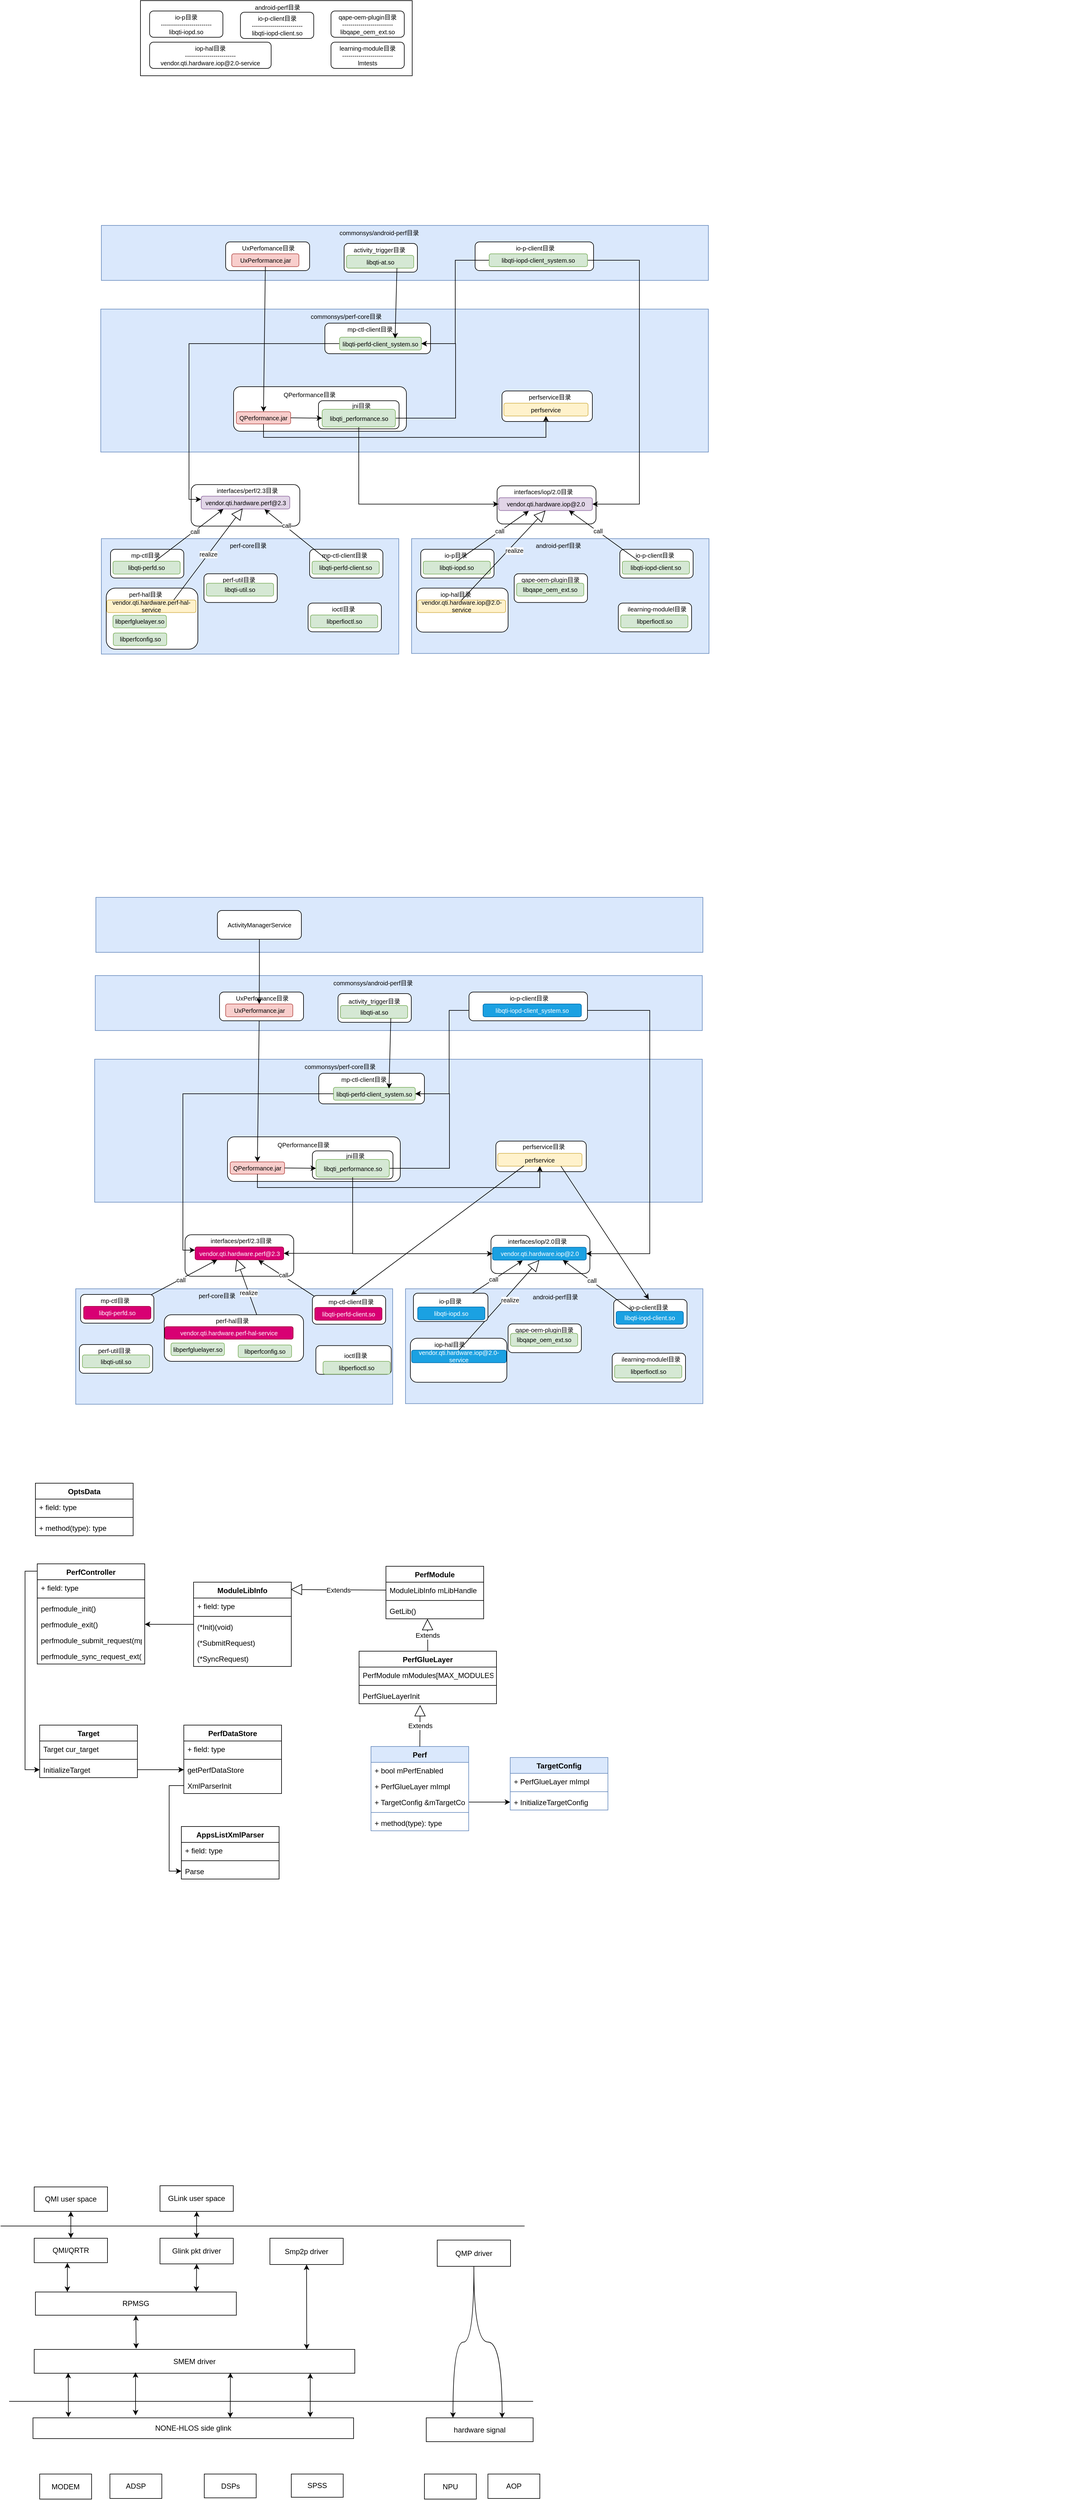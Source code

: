 <mxfile version="24.7.14">
  <diagram name="第 1 页" id="LOrS9Zu_VuIdK76nyXHI">
    <mxGraphModel dx="1690" dy="1365" grid="0" gridSize="10" guides="1" tooltips="1" connect="1" arrows="1" fold="1" page="0" pageScale="1" pageWidth="827" pageHeight="1169" math="0" shadow="0">
      <root>
        <mxCell id="0" />
        <mxCell id="1" parent="0" />
        <mxCell id="Epsm7Be4OFFv0NL-WUl_-1" value="" style="rounded=0;whiteSpace=wrap;html=1;fontSize=10;fillColor=#dae8fc;strokeColor=#6c8ebf;" parent="1" vertex="1">
          <mxGeometry x="52" y="902" width="994" height="90" as="geometry" />
        </mxCell>
        <mxCell id="BJxtmZE1OANIkkmbHClj-128" value="" style="group" parent="1" vertex="1" connectable="0">
          <mxGeometry x="61" y="-566" width="1613" height="908" as="geometry" />
        </mxCell>
        <mxCell id="BJxtmZE1OANIkkmbHClj-96" value="" style="rounded=1;whiteSpace=wrap;html=1;fontSize=10;" parent="BJxtmZE1OANIkkmbHClj-128" vertex="1">
          <mxGeometry x="648" y="794.24" width="162" height="62.5" as="geometry" />
        </mxCell>
        <mxCell id="BJxtmZE1OANIkkmbHClj-71" value="" style="rounded=1;whiteSpace=wrap;html=1;fontSize=10;" parent="BJxtmZE1OANIkkmbHClj-128" vertex="1">
          <mxGeometry x="147" y="792.24" width="178" height="68" as="geometry" />
        </mxCell>
        <mxCell id="BJxtmZE1OANIkkmbHClj-29" value="" style="rounded=0;whiteSpace=wrap;html=1;fontSize=10;fillColor=#dae8fc;strokeColor=#6c8ebf;" parent="BJxtmZE1OANIkkmbHClj-128" vertex="1">
          <mxGeometry x="-1" y="505" width="995" height="234" as="geometry" />
        </mxCell>
        <mxCell id="BJxtmZE1OANIkkmbHClj-27" value="" style="rounded=0;whiteSpace=wrap;html=1;fontSize=10;fillColor=#dae8fc;strokeColor=#6c8ebf;" parent="BJxtmZE1OANIkkmbHClj-128" vertex="1">
          <mxGeometry y="368" width="994" height="90" as="geometry" />
        </mxCell>
        <mxCell id="BJxtmZE1OANIkkmbHClj-19" value="" style="rounded=0;whiteSpace=wrap;html=1;fontSize=10;" parent="BJxtmZE1OANIkkmbHClj-128" vertex="1">
          <mxGeometry x="64" width="445" height="123" as="geometry" />
        </mxCell>
        <mxCell id="BJxtmZE1OANIkkmbHClj-12" value="" style="rounded=0;whiteSpace=wrap;html=1;fontSize=10;fillColor=#dae8fc;strokeColor=#6c8ebf;" parent="BJxtmZE1OANIkkmbHClj-128" vertex="1">
          <mxGeometry y="880.74" width="487" height="189" as="geometry" />
        </mxCell>
        <mxCell id="BJxtmZE1OANIkkmbHClj-13" value="perf-core目录" style="text;html=1;strokeColor=none;fillColor=none;align=center;verticalAlign=middle;whiteSpace=wrap;rounded=0;fontSize=10;" parent="BJxtmZE1OANIkkmbHClj-128" vertex="1">
          <mxGeometry x="202" y="876.74" width="77" height="30" as="geometry" />
        </mxCell>
        <mxCell id="BJxtmZE1OANIkkmbHClj-14" value="&lt;div style=&quot;font-size: 10px;&quot;&gt;io-p目录&lt;/div&gt;&lt;div style=&quot;font-size: 10px;&quot;&gt;-------------------------&lt;br style=&quot;font-size: 10px;&quot;&gt;&lt;/div&gt;libqti-iopd.so" style="rounded=1;whiteSpace=wrap;html=1;fontSize=10;" parent="BJxtmZE1OANIkkmbHClj-128" vertex="1">
          <mxGeometry x="79" y="17" width="120" height="43" as="geometry" />
        </mxCell>
        <mxCell id="BJxtmZE1OANIkkmbHClj-15" value="&lt;div style=&quot;font-size: 10px;&quot;&gt;io-p-client目录&lt;/div&gt;&lt;div style=&quot;font-size: 10px;&quot;&gt;-------------------------&lt;br style=&quot;font-size: 10px;&quot;&gt;&lt;/div&gt;libqti-iopd-client.so" style="rounded=1;whiteSpace=wrap;html=1;fontSize=10;" parent="BJxtmZE1OANIkkmbHClj-128" vertex="1">
          <mxGeometry x="227.75" y="19" width="120" height="43" as="geometry" />
        </mxCell>
        <mxCell id="BJxtmZE1OANIkkmbHClj-16" value="&lt;div style=&quot;font-size: 10px;&quot;&gt;iop-hal目录&lt;/div&gt;&lt;div style=&quot;font-size: 10px;&quot;&gt;-------------------------&lt;br style=&quot;font-size: 10px;&quot;&gt;&lt;/div&gt;vendor.qti.hardware.iop@2.0-service" style="rounded=1;whiteSpace=wrap;html=1;fontSize=10;" parent="BJxtmZE1OANIkkmbHClj-128" vertex="1">
          <mxGeometry x="79" y="68" width="199" height="43" as="geometry" />
        </mxCell>
        <mxCell id="BJxtmZE1OANIkkmbHClj-17" value="&lt;div style=&quot;font-size: 10px;&quot;&gt;learning-module目录&lt;/div&gt;&lt;div style=&quot;font-size: 10px;&quot;&gt;-------------------------&lt;br style=&quot;font-size: 10px;&quot;&gt;&lt;/div&gt;lmtests" style="rounded=1;whiteSpace=wrap;html=1;fontSize=10;" parent="BJxtmZE1OANIkkmbHClj-128" vertex="1">
          <mxGeometry x="376" y="68" width="120" height="43" as="geometry" />
        </mxCell>
        <mxCell id="BJxtmZE1OANIkkmbHClj-18" value="&lt;div style=&quot;font-size: 10px;&quot;&gt;qape-oem-plugin目录&lt;/div&gt;&lt;div style=&quot;font-size: 10px;&quot;&gt;-------------------------&lt;br style=&quot;font-size: 10px;&quot;&gt;&lt;/div&gt;libqape_oem_ext.so" style="rounded=1;whiteSpace=wrap;html=1;fontSize=10;" parent="BJxtmZE1OANIkkmbHClj-128" vertex="1">
          <mxGeometry x="376" y="17" width="120" height="43" as="geometry" />
        </mxCell>
        <mxCell id="BJxtmZE1OANIkkmbHClj-20" value="android-perf目录" style="text;html=1;strokeColor=none;fillColor=none;align=center;verticalAlign=middle;whiteSpace=wrap;rounded=0;fontSize=10;" parent="BJxtmZE1OANIkkmbHClj-128" vertex="1">
          <mxGeometry x="241.5" width="92.5" height="21" as="geometry" />
        </mxCell>
        <mxCell id="BJxtmZE1OANIkkmbHClj-23" value="" style="rounded=1;whiteSpace=wrap;html=1;fontSize=10;" parent="BJxtmZE1OANIkkmbHClj-128" vertex="1">
          <mxGeometry x="397.5" y="397.5" width="120" height="47" as="geometry" />
        </mxCell>
        <mxCell id="BJxtmZE1OANIkkmbHClj-28" value="commonsys/android-perf目录" style="text;html=1;strokeColor=none;fillColor=none;align=center;verticalAlign=middle;whiteSpace=wrap;rounded=0;fontSize=10;" parent="BJxtmZE1OANIkkmbHClj-128" vertex="1">
          <mxGeometry x="371" y="365" width="168" height="30" as="geometry" />
        </mxCell>
        <mxCell id="BJxtmZE1OANIkkmbHClj-30" value="&lt;div style=&quot;font-size: 10px;&quot;&gt;&lt;br style=&quot;font-size: 10px;&quot;&gt;&lt;/div&gt;" style="rounded=1;whiteSpace=wrap;html=1;fontSize=10;" parent="BJxtmZE1OANIkkmbHClj-128" vertex="1">
          <mxGeometry x="366" y="528" width="173" height="50" as="geometry" />
        </mxCell>
        <mxCell id="BJxtmZE1OANIkkmbHClj-31" value="" style="rounded=1;whiteSpace=wrap;html=1;fontSize=10;" parent="BJxtmZE1OANIkkmbHClj-128" vertex="1">
          <mxGeometry x="656" y="639" width="148" height="50" as="geometry" />
        </mxCell>
        <mxCell id="BJxtmZE1OANIkkmbHClj-32" value="" style="rounded=1;whiteSpace=wrap;html=1;fontSize=10;" parent="BJxtmZE1OANIkkmbHClj-128" vertex="1">
          <mxGeometry x="216.5" y="632" width="283" height="73" as="geometry" />
        </mxCell>
        <mxCell id="BJxtmZE1OANIkkmbHClj-33" value="commonsys/perf-core目录" style="text;html=1;strokeColor=none;fillColor=none;align=center;verticalAlign=middle;whiteSpace=wrap;rounded=0;fontSize=10;" parent="BJxtmZE1OANIkkmbHClj-128" vertex="1">
          <mxGeometry x="317" y="502" width="168" height="30" as="geometry" />
        </mxCell>
        <mxCell id="BJxtmZE1OANIkkmbHClj-34" value="&lt;div style=&quot;font-size: 10px;&quot;&gt;QPerformance目录&lt;/div&gt;" style="text;html=1;strokeColor=none;fillColor=none;align=center;verticalAlign=middle;whiteSpace=wrap;rounded=0;fontSize=10;" parent="BJxtmZE1OANIkkmbHClj-128" vertex="1">
          <mxGeometry x="295.5" y="629" width="90" height="32" as="geometry" />
        </mxCell>
        <mxCell id="gRm9niKjADu2uUC6J8cT-8" style="edgeStyle=orthogonalEdgeStyle;rounded=0;orthogonalLoop=1;jettySize=auto;html=1;entryX=0;entryY=0.25;entryDx=0;entryDy=0;" parent="BJxtmZE1OANIkkmbHClj-128" source="BJxtmZE1OANIkkmbHClj-37" target="BJxtmZE1OANIkkmbHClj-73" edge="1">
          <mxGeometry relative="1" as="geometry" />
        </mxCell>
        <mxCell id="BJxtmZE1OANIkkmbHClj-37" value="libqti-perfd-client_system.so" style="rounded=1;whiteSpace=wrap;html=1;fontSize=10;fillColor=#d5e8d4;strokeColor=#82b366;" parent="BJxtmZE1OANIkkmbHClj-128" vertex="1">
          <mxGeometry x="390" y="551" width="134" height="21" as="geometry" />
        </mxCell>
        <mxCell id="BJxtmZE1OANIkkmbHClj-38" value="mp-ctl-client目录" style="text;html=1;strokeColor=none;fillColor=none;align=center;verticalAlign=middle;whiteSpace=wrap;rounded=0;fontSize=10;" parent="BJxtmZE1OANIkkmbHClj-128" vertex="1">
          <mxGeometry x="399" y="523" width="82" height="30" as="geometry" />
        </mxCell>
        <mxCell id="BJxtmZE1OANIkkmbHClj-39" value="perfservice目录" style="text;html=1;strokeColor=none;fillColor=none;align=center;verticalAlign=middle;whiteSpace=wrap;rounded=0;fontSize=10;" parent="BJxtmZE1OANIkkmbHClj-128" vertex="1">
          <mxGeometry x="697" y="634" width="74.5" height="30" as="geometry" />
        </mxCell>
        <mxCell id="BJxtmZE1OANIkkmbHClj-42" value="perfservice" style="rounded=1;whiteSpace=wrap;html=1;fontSize=10;fillColor=#fff2cc;strokeColor=#d6b656;" parent="BJxtmZE1OANIkkmbHClj-128" vertex="1">
          <mxGeometry x="659" y="659" width="138" height="21" as="geometry" />
        </mxCell>
        <mxCell id="BJxtmZE1OANIkkmbHClj-127" style="edgeStyle=orthogonalEdgeStyle;rounded=0;orthogonalLoop=1;jettySize=auto;html=1;entryX=0.5;entryY=1;entryDx=0;entryDy=0;fontSize=10;exitX=0.5;exitY=1;exitDx=0;exitDy=0;" parent="BJxtmZE1OANIkkmbHClj-128" source="BJxtmZE1OANIkkmbHClj-43" target="BJxtmZE1OANIkkmbHClj-42" edge="1">
          <mxGeometry relative="1" as="geometry">
            <Array as="points">
              <mxPoint x="266" y="715" />
              <mxPoint x="728" y="715" />
            </Array>
          </mxGeometry>
        </mxCell>
        <mxCell id="BJxtmZE1OANIkkmbHClj-43" value="QPerformance.jar" style="rounded=1;whiteSpace=wrap;html=1;fontSize=10;fillColor=#f8cecc;strokeColor=#b85450;" parent="BJxtmZE1OANIkkmbHClj-128" vertex="1">
          <mxGeometry x="221" y="673" width="89" height="20" as="geometry" />
        </mxCell>
        <mxCell id="BJxtmZE1OANIkkmbHClj-45" value="&lt;div style=&quot;font-size: 10px;&quot;&gt;activity_trigger目录&lt;/div&gt;" style="text;html=1;strokeColor=none;fillColor=none;align=center;verticalAlign=middle;whiteSpace=wrap;rounded=0;fontSize=10;" parent="BJxtmZE1OANIkkmbHClj-128" vertex="1">
          <mxGeometry x="410.5" y="392.5" width="89" height="30" as="geometry" />
        </mxCell>
        <mxCell id="BJxtmZE1OANIkkmbHClj-47" value="libqti-at.so" style="rounded=1;whiteSpace=wrap;html=1;fontSize=10;fillColor=#d5e8d4;strokeColor=#82b366;" parent="BJxtmZE1OANIkkmbHClj-128" vertex="1">
          <mxGeometry x="401.5" y="417" width="110" height="21" as="geometry" />
        </mxCell>
        <mxCell id="BJxtmZE1OANIkkmbHClj-49" value="" style="rounded=1;whiteSpace=wrap;html=1;fontSize=10;" parent="BJxtmZE1OANIkkmbHClj-128" vertex="1">
          <mxGeometry x="612" y="395" width="194" height="47" as="geometry" />
        </mxCell>
        <mxCell id="BJxtmZE1OANIkkmbHClj-50" value="&lt;div style=&quot;font-size: 10px;&quot;&gt;&lt;div style=&quot;font-size: 10px;&quot;&gt;io-p-client目录&lt;/div&gt;&lt;/div&gt;" style="text;html=1;strokeColor=none;fillColor=none;align=center;verticalAlign=middle;whiteSpace=wrap;rounded=0;fontSize=10;" parent="BJxtmZE1OANIkkmbHClj-128" vertex="1">
          <mxGeometry x="666" y="390" width="89" height="30" as="geometry" />
        </mxCell>
        <mxCell id="gRm9niKjADu2uUC6J8cT-3" style="edgeStyle=orthogonalEdgeStyle;rounded=0;orthogonalLoop=1;jettySize=auto;html=1;entryX=1;entryY=0.5;entryDx=0;entryDy=0;exitX=1;exitY=0.5;exitDx=0;exitDy=0;" parent="BJxtmZE1OANIkkmbHClj-128" source="BJxtmZE1OANIkkmbHClj-51" target="BJxtmZE1OANIkkmbHClj-98" edge="1">
          <mxGeometry relative="1" as="geometry">
            <Array as="points">
              <mxPoint x="881" y="425" />
              <mxPoint x="881" y="824" />
            </Array>
          </mxGeometry>
        </mxCell>
        <mxCell id="gRm9niKjADu2uUC6J8cT-6" style="edgeStyle=orthogonalEdgeStyle;rounded=0;orthogonalLoop=1;jettySize=auto;html=1;entryX=1;entryY=0.5;entryDx=0;entryDy=0;" parent="BJxtmZE1OANIkkmbHClj-128" source="BJxtmZE1OANIkkmbHClj-51" target="BJxtmZE1OANIkkmbHClj-37" edge="1">
          <mxGeometry relative="1" as="geometry" />
        </mxCell>
        <mxCell id="BJxtmZE1OANIkkmbHClj-51" value="libqti-iopd-client_system.so" style="rounded=1;whiteSpace=wrap;html=1;fontSize=10;fillColor=#d5e8d4;strokeColor=#82b366;" parent="BJxtmZE1OANIkkmbHClj-128" vertex="1">
          <mxGeometry x="635" y="414.5" width="161" height="21" as="geometry" />
        </mxCell>
        <mxCell id="BJxtmZE1OANIkkmbHClj-52" value="" style="rounded=1;whiteSpace=wrap;html=1;fontSize=10;" parent="BJxtmZE1OANIkkmbHClj-128" vertex="1">
          <mxGeometry x="203.5" y="395" width="137.5" height="47" as="geometry" />
        </mxCell>
        <mxCell id="BJxtmZE1OANIkkmbHClj-53" value="&lt;div style=&quot;font-size: 10px;&quot;&gt;&lt;div style=&quot;font-size: 10px;&quot;&gt;UxPerfomance目录&lt;/div&gt;&lt;/div&gt;" style="text;html=1;strokeColor=none;fillColor=none;align=center;verticalAlign=middle;whiteSpace=wrap;rounded=0;fontSize=10;" parent="BJxtmZE1OANIkkmbHClj-128" vertex="1">
          <mxGeometry x="216.5" y="390" width="112.5" height="30" as="geometry" />
        </mxCell>
        <mxCell id="BJxtmZE1OANIkkmbHClj-54" value="UxPerformance.jar" style="rounded=1;whiteSpace=wrap;html=1;fontSize=10;fillColor=#f8cecc;strokeColor=#b85450;" parent="BJxtmZE1OANIkkmbHClj-128" vertex="1">
          <mxGeometry x="213.5" y="414.5" width="110" height="21" as="geometry" />
        </mxCell>
        <mxCell id="BJxtmZE1OANIkkmbHClj-55" value="" style="rounded=1;whiteSpace=wrap;html=1;fontSize=10;" parent="BJxtmZE1OANIkkmbHClj-128" vertex="1">
          <mxGeometry x="15" y="898.24" width="120" height="47" as="geometry" />
        </mxCell>
        <mxCell id="BJxtmZE1OANIkkmbHClj-56" value="&lt;div style=&quot;font-size: 10px;&quot;&gt;&lt;div style=&quot;font-size: 10px;&quot;&gt;mp-ctl目录&lt;/div&gt;&lt;/div&gt;" style="text;html=1;strokeColor=none;fillColor=none;align=center;verticalAlign=middle;whiteSpace=wrap;rounded=0;fontSize=10;" parent="BJxtmZE1OANIkkmbHClj-128" vertex="1">
          <mxGeometry x="28" y="893.24" width="89" height="30" as="geometry" />
        </mxCell>
        <mxCell id="BJxtmZE1OANIkkmbHClj-57" value="&lt;div style=&quot;font-size: 10px;&quot;&gt;libqti-perfd.so&lt;/div&gt;" style="rounded=1;whiteSpace=wrap;html=1;fontSize=10;fillColor=#d5e8d4;strokeColor=#82b366;" parent="BJxtmZE1OANIkkmbHClj-128" vertex="1">
          <mxGeometry x="19" y="917.74" width="110" height="21" as="geometry" />
        </mxCell>
        <mxCell id="BJxtmZE1OANIkkmbHClj-58" value="" style="rounded=1;whiteSpace=wrap;html=1;fontSize=10;" parent="BJxtmZE1OANIkkmbHClj-128" vertex="1">
          <mxGeometry x="338.5" y="986.24" width="120" height="47" as="geometry" />
        </mxCell>
        <mxCell id="BJxtmZE1OANIkkmbHClj-59" value="&lt;div style=&quot;font-size: 10px;&quot;&gt;&lt;div style=&quot;font-size: 10px;&quot;&gt;ioctl目录&lt;/div&gt;&lt;/div&gt;" style="text;html=1;strokeColor=none;fillColor=none;align=center;verticalAlign=middle;whiteSpace=wrap;rounded=0;fontSize=10;" parent="BJxtmZE1OANIkkmbHClj-128" vertex="1">
          <mxGeometry x="351.5" y="981.24" width="89" height="30" as="geometry" />
        </mxCell>
        <mxCell id="BJxtmZE1OANIkkmbHClj-60" value="libperfioctl.so" style="rounded=1;whiteSpace=wrap;html=1;fontSize=10;fillColor=#d5e8d4;strokeColor=#82b366;" parent="BJxtmZE1OANIkkmbHClj-128" vertex="1">
          <mxGeometry x="342.5" y="1005.74" width="110" height="21" as="geometry" />
        </mxCell>
        <mxCell id="BJxtmZE1OANIkkmbHClj-61" value="" style="rounded=1;whiteSpace=wrap;html=1;fontSize=10;" parent="BJxtmZE1OANIkkmbHClj-128" vertex="1">
          <mxGeometry x="8" y="961.74" width="150" height="100" as="geometry" />
        </mxCell>
        <mxCell id="BJxtmZE1OANIkkmbHClj-62" value="&lt;div style=&quot;font-size: 10px;&quot;&gt;perf-hal目录&lt;/div&gt;" style="text;html=1;strokeColor=none;fillColor=none;align=center;verticalAlign=middle;whiteSpace=wrap;rounded=0;fontSize=10;" parent="BJxtmZE1OANIkkmbHClj-128" vertex="1">
          <mxGeometry x="28" y="956.74" width="89" height="30" as="geometry" />
        </mxCell>
        <mxCell id="BJxtmZE1OANIkkmbHClj-63" value="&lt;div style=&quot;font-size: 10px;&quot;&gt;libperfgluelayer.so&lt;/div&gt;" style="rounded=1;whiteSpace=wrap;html=1;fontSize=10;fillColor=#d5e8d4;strokeColor=#82b366;" parent="BJxtmZE1OANIkkmbHClj-128" vertex="1">
          <mxGeometry x="19" y="1006.24" width="87.5" height="20.5" as="geometry" />
        </mxCell>
        <mxCell id="BJxtmZE1OANIkkmbHClj-64" value="" style="rounded=1;whiteSpace=wrap;html=1;fontSize=10;" parent="BJxtmZE1OANIkkmbHClj-128" vertex="1">
          <mxGeometry x="168" y="938.24" width="120" height="47" as="geometry" />
        </mxCell>
        <mxCell id="BJxtmZE1OANIkkmbHClj-65" value="&lt;div style=&quot;font-size: 10px;&quot;&gt;perf-util目录&lt;/div&gt;" style="text;html=1;strokeColor=none;fillColor=none;align=center;verticalAlign=middle;whiteSpace=wrap;rounded=0;fontSize=10;" parent="BJxtmZE1OANIkkmbHClj-128" vertex="1">
          <mxGeometry x="181" y="933.24" width="89" height="30" as="geometry" />
        </mxCell>
        <mxCell id="BJxtmZE1OANIkkmbHClj-66" value="libqti-util.so" style="rounded=1;whiteSpace=wrap;html=1;fontSize=10;fillColor=#d5e8d4;strokeColor=#82b366;" parent="BJxtmZE1OANIkkmbHClj-128" vertex="1">
          <mxGeometry x="172" y="953.74" width="110" height="21" as="geometry" />
        </mxCell>
        <mxCell id="BJxtmZE1OANIkkmbHClj-67" value="" style="rounded=1;whiteSpace=wrap;html=1;fontSize=10;" parent="BJxtmZE1OANIkkmbHClj-128" vertex="1">
          <mxGeometry x="341" y="898.24" width="120" height="47" as="geometry" />
        </mxCell>
        <mxCell id="BJxtmZE1OANIkkmbHClj-68" value="&lt;div style=&quot;font-size: 10px;&quot;&gt;mp-ctl-client目录&lt;/div&gt;" style="text;html=1;strokeColor=none;fillColor=none;align=center;verticalAlign=middle;whiteSpace=wrap;rounded=0;fontSize=10;" parent="BJxtmZE1OANIkkmbHClj-128" vertex="1">
          <mxGeometry x="354" y="893.24" width="89" height="30" as="geometry" />
        </mxCell>
        <mxCell id="BJxtmZE1OANIkkmbHClj-69" value="&lt;div style=&quot;font-size: 10px;&quot;&gt;libqti-perfd-client.so&lt;/div&gt;" style="rounded=1;whiteSpace=wrap;html=1;fontSize=10;fillColor=#d5e8d4;strokeColor=#82b366;" parent="BJxtmZE1OANIkkmbHClj-128" vertex="1">
          <mxGeometry x="345" y="917.74" width="110" height="21" as="geometry" />
        </mxCell>
        <mxCell id="BJxtmZE1OANIkkmbHClj-70" value="libperfconfig.so" style="rounded=1;whiteSpace=wrap;html=1;fontSize=10;fillColor=#d5e8d4;strokeColor=#82b366;" parent="BJxtmZE1OANIkkmbHClj-128" vertex="1">
          <mxGeometry x="19.5" y="1035.24" width="87.5" height="20.5" as="geometry" />
        </mxCell>
        <mxCell id="BJxtmZE1OANIkkmbHClj-72" value="&lt;div style=&quot;font-size: 10px;&quot;&gt;interfaces/perf/2.3目录&lt;/div&gt;" style="text;html=1;strokeColor=none;fillColor=none;align=center;verticalAlign=middle;whiteSpace=wrap;rounded=0;fontSize=10;" parent="BJxtmZE1OANIkkmbHClj-128" vertex="1">
          <mxGeometry x="174" y="786.74" width="130" height="30" as="geometry" />
        </mxCell>
        <mxCell id="BJxtmZE1OANIkkmbHClj-73" value="vendor.qti.hardware.perf@2.3" style="rounded=1;whiteSpace=wrap;html=1;fontSize=10;fillColor=#e1d5e7;strokeColor=#9673a6;" parent="BJxtmZE1OANIkkmbHClj-128" vertex="1">
          <mxGeometry x="163.5" y="811.24" width="145" height="21" as="geometry" />
        </mxCell>
        <mxCell id="BJxtmZE1OANIkkmbHClj-74" value="" style="endArrow=classic;html=1;rounded=0;fontSize=10;entryX=0.25;entryY=1;entryDx=0;entryDy=0;" parent="BJxtmZE1OANIkkmbHClj-128" source="BJxtmZE1OANIkkmbHClj-57" target="BJxtmZE1OANIkkmbHClj-73" edge="1">
          <mxGeometry width="50" height="50" relative="1" as="geometry">
            <mxPoint x="40" y="840.74" as="sourcePoint" />
            <mxPoint x="90" y="790.74" as="targetPoint" />
          </mxGeometry>
        </mxCell>
        <mxCell id="BJxtmZE1OANIkkmbHClj-126" value="call" style="edgeLabel;html=1;align=center;verticalAlign=middle;resizable=0;points=[];fontSize=10;" parent="BJxtmZE1OANIkkmbHClj-74" vertex="1" connectable="0">
          <mxGeometry x="0.158" y="-1" relative="1" as="geometry">
            <mxPoint as="offset" />
          </mxGeometry>
        </mxCell>
        <mxCell id="BJxtmZE1OANIkkmbHClj-77" value="" style="endArrow=classic;html=1;rounded=0;fontSize=10;exitX=0.25;exitY=0;exitDx=0;exitDy=0;entryX=0.714;entryY=1.024;entryDx=0;entryDy=0;entryPerimeter=0;" parent="BJxtmZE1OANIkkmbHClj-128" source="BJxtmZE1OANIkkmbHClj-69" target="BJxtmZE1OANIkkmbHClj-73" edge="1">
          <mxGeometry width="50" height="50" relative="1" as="geometry">
            <mxPoint x="531" y="849.74" as="sourcePoint" />
            <mxPoint x="581" y="799.74" as="targetPoint" />
          </mxGeometry>
        </mxCell>
        <mxCell id="BJxtmZE1OANIkkmbHClj-125" value="call" style="edgeLabel;html=1;align=center;verticalAlign=middle;resizable=0;points=[];fontSize=10;" parent="BJxtmZE1OANIkkmbHClj-77" vertex="1" connectable="0">
          <mxGeometry x="0.346" y="-2" relative="1" as="geometry">
            <mxPoint as="offset" />
          </mxGeometry>
        </mxCell>
        <mxCell id="BJxtmZE1OANIkkmbHClj-78" value="" style="rounded=0;whiteSpace=wrap;html=1;fontSize=10;fillColor=#dae8fc;strokeColor=#6c8ebf;" parent="BJxtmZE1OANIkkmbHClj-128" vertex="1">
          <mxGeometry x="508" y="880.74" width="487" height="188" as="geometry" />
        </mxCell>
        <mxCell id="BJxtmZE1OANIkkmbHClj-79" value="android-perf目录" style="text;html=1;strokeColor=none;fillColor=none;align=center;verticalAlign=middle;whiteSpace=wrap;rounded=0;fontSize=10;" parent="BJxtmZE1OANIkkmbHClj-128" vertex="1">
          <mxGeometry x="710" y="876.74" width="77" height="30" as="geometry" />
        </mxCell>
        <mxCell id="BJxtmZE1OANIkkmbHClj-80" value="" style="rounded=1;whiteSpace=wrap;html=1;fontSize=10;" parent="BJxtmZE1OANIkkmbHClj-128" vertex="1">
          <mxGeometry x="523" y="898.24" width="120" height="47" as="geometry" />
        </mxCell>
        <mxCell id="BJxtmZE1OANIkkmbHClj-81" value="&lt;div style=&quot;font-size: 10px;&quot;&gt;&lt;div style=&quot;font-size: 10px;&quot;&gt;io-p目录&lt;/div&gt;&lt;/div&gt;" style="text;html=1;strokeColor=none;fillColor=none;align=center;verticalAlign=middle;whiteSpace=wrap;rounded=0;fontSize=10;" parent="BJxtmZE1OANIkkmbHClj-128" vertex="1">
          <mxGeometry x="536" y="893.24" width="89" height="30" as="geometry" />
        </mxCell>
        <mxCell id="BJxtmZE1OANIkkmbHClj-82" value="libqti-iopd.so" style="rounded=1;whiteSpace=wrap;html=1;fontSize=10;fillColor=#d5e8d4;strokeColor=#82b366;" parent="BJxtmZE1OANIkkmbHClj-128" vertex="1">
          <mxGeometry x="527" y="917.74" width="110" height="21" as="geometry" />
        </mxCell>
        <mxCell id="BJxtmZE1OANIkkmbHClj-83" value="" style="rounded=1;whiteSpace=wrap;html=1;fontSize=10;" parent="BJxtmZE1OANIkkmbHClj-128" vertex="1">
          <mxGeometry x="846.5" y="986.24" width="120" height="47" as="geometry" />
        </mxCell>
        <mxCell id="BJxtmZE1OANIkkmbHClj-84" value="&lt;div style=&quot;font-size: 10px;&quot;&gt;&lt;div style=&quot;font-size: 10px;&quot;&gt;ilearning-modulel目录&lt;/div&gt;&lt;/div&gt;" style="text;html=1;strokeColor=none;fillColor=none;align=center;verticalAlign=middle;whiteSpace=wrap;rounded=0;fontSize=10;" parent="BJxtmZE1OANIkkmbHClj-128" vertex="1">
          <mxGeometry x="859.5" y="981.24" width="99.5" height="30" as="geometry" />
        </mxCell>
        <mxCell id="BJxtmZE1OANIkkmbHClj-85" value="libperfioctl.so" style="rounded=1;whiteSpace=wrap;html=1;fontSize=10;fillColor=#d5e8d4;strokeColor=#82b366;" parent="BJxtmZE1OANIkkmbHClj-128" vertex="1">
          <mxGeometry x="850.5" y="1005.74" width="110" height="21" as="geometry" />
        </mxCell>
        <mxCell id="BJxtmZE1OANIkkmbHClj-86" value="" style="rounded=1;whiteSpace=wrap;html=1;fontSize=10;" parent="BJxtmZE1OANIkkmbHClj-128" vertex="1">
          <mxGeometry x="516" y="961.74" width="150" height="72" as="geometry" />
        </mxCell>
        <mxCell id="BJxtmZE1OANIkkmbHClj-87" value="&lt;div style=&quot;font-size: 10px;&quot;&gt;iop-hal目录&lt;/div&gt;" style="text;html=1;strokeColor=none;fillColor=none;align=center;verticalAlign=middle;whiteSpace=wrap;rounded=0;fontSize=10;" parent="BJxtmZE1OANIkkmbHClj-128" vertex="1">
          <mxGeometry x="536" y="956.74" width="89" height="30" as="geometry" />
        </mxCell>
        <mxCell id="BJxtmZE1OANIkkmbHClj-88" value="vendor.qti.hardware.iop@2.0-service" style="rounded=1;whiteSpace=wrap;html=1;fontSize=10;fillColor=#fff2cc;strokeColor=#d6b656;" parent="BJxtmZE1OANIkkmbHClj-128" vertex="1">
          <mxGeometry x="518" y="981.24" width="144" height="20.5" as="geometry" />
        </mxCell>
        <mxCell id="BJxtmZE1OANIkkmbHClj-89" value="" style="rounded=1;whiteSpace=wrap;html=1;fontSize=10;" parent="BJxtmZE1OANIkkmbHClj-128" vertex="1">
          <mxGeometry x="676" y="938.24" width="120" height="47" as="geometry" />
        </mxCell>
        <mxCell id="BJxtmZE1OANIkkmbHClj-90" value="&lt;div style=&quot;font-size: 10px;&quot;&gt;qape-oem-plugin目录&lt;/div&gt;" style="text;html=1;strokeColor=none;fillColor=none;align=center;verticalAlign=middle;whiteSpace=wrap;rounded=0;fontSize=10;" parent="BJxtmZE1OANIkkmbHClj-128" vertex="1">
          <mxGeometry x="684" y="933.24" width="103" height="30" as="geometry" />
        </mxCell>
        <mxCell id="BJxtmZE1OANIkkmbHClj-91" value="libqape_oem_ext.so" style="rounded=1;whiteSpace=wrap;html=1;fontSize=10;fillColor=#d5e8d4;strokeColor=#82b366;" parent="BJxtmZE1OANIkkmbHClj-128" vertex="1">
          <mxGeometry x="680" y="953.74" width="110" height="21" as="geometry" />
        </mxCell>
        <mxCell id="BJxtmZE1OANIkkmbHClj-92" value="" style="rounded=1;whiteSpace=wrap;html=1;fontSize=10;" parent="BJxtmZE1OANIkkmbHClj-128" vertex="1">
          <mxGeometry x="849" y="898.24" width="120" height="47" as="geometry" />
        </mxCell>
        <mxCell id="BJxtmZE1OANIkkmbHClj-93" value="&lt;div style=&quot;font-size: 10px;&quot;&gt;io-p-client目录&lt;/div&gt;" style="text;html=1;strokeColor=none;fillColor=none;align=center;verticalAlign=middle;whiteSpace=wrap;rounded=0;fontSize=10;" parent="BJxtmZE1OANIkkmbHClj-128" vertex="1">
          <mxGeometry x="862" y="893.24" width="89" height="30" as="geometry" />
        </mxCell>
        <mxCell id="BJxtmZE1OANIkkmbHClj-94" value="libqti-iopd-client.so" style="rounded=1;whiteSpace=wrap;html=1;fontSize=10;fillColor=#d5e8d4;strokeColor=#82b366;" parent="BJxtmZE1OANIkkmbHClj-128" vertex="1">
          <mxGeometry x="853" y="917.74" width="110" height="21" as="geometry" />
        </mxCell>
        <mxCell id="BJxtmZE1OANIkkmbHClj-97" value="&lt;div style=&quot;font-size: 10px;&quot;&gt;interfaces/iop/2.0目录&lt;/div&gt;" style="text;html=1;strokeColor=none;fillColor=none;align=center;verticalAlign=middle;whiteSpace=wrap;rounded=0;fontSize=10;" parent="BJxtmZE1OANIkkmbHClj-128" vertex="1">
          <mxGeometry x="661" y="789.24" width="126" height="30" as="geometry" />
        </mxCell>
        <mxCell id="BJxtmZE1OANIkkmbHClj-98" value="vendor.qti.hardware.iop@2.0" style="rounded=1;whiteSpace=wrap;html=1;fontSize=10;fillColor=#e1d5e7;strokeColor=#9673a6;" parent="BJxtmZE1OANIkkmbHClj-128" vertex="1">
          <mxGeometry x="650.5" y="813.74" width="153.5" height="21" as="geometry" />
        </mxCell>
        <mxCell id="BJxtmZE1OANIkkmbHClj-99" value="" style="endArrow=classic;html=1;rounded=0;fontSize=10;exitX=0.5;exitY=0;exitDx=0;exitDy=0;entryX=0.322;entryY=1.032;entryDx=0;entryDy=0;entryPerimeter=0;" parent="BJxtmZE1OANIkkmbHClj-128" source="BJxtmZE1OANIkkmbHClj-82" target="BJxtmZE1OANIkkmbHClj-98" edge="1">
          <mxGeometry width="50" height="50" relative="1" as="geometry">
            <mxPoint x="542" y="831.74" as="sourcePoint" />
            <mxPoint x="592" y="781.74" as="targetPoint" />
          </mxGeometry>
        </mxCell>
        <mxCell id="BJxtmZE1OANIkkmbHClj-124" value="call" style="edgeLabel;html=1;align=center;verticalAlign=middle;resizable=0;points=[];fontSize=10;" parent="BJxtmZE1OANIkkmbHClj-99" vertex="1" connectable="0">
          <mxGeometry x="0.187" y="1" relative="1" as="geometry">
            <mxPoint as="offset" />
          </mxGeometry>
        </mxCell>
        <mxCell id="BJxtmZE1OANIkkmbHClj-100" value="" style="endArrow=classic;html=1;rounded=0;fontSize=10;exitX=0.25;exitY=0;exitDx=0;exitDy=0;entryX=0.75;entryY=1;entryDx=0;entryDy=0;" parent="BJxtmZE1OANIkkmbHClj-128" source="BJxtmZE1OANIkkmbHClj-94" target="BJxtmZE1OANIkkmbHClj-98" edge="1">
          <mxGeometry width="50" height="50" relative="1" as="geometry">
            <mxPoint x="949" y="835.74" as="sourcePoint" />
            <mxPoint x="999" y="785.74" as="targetPoint" />
          </mxGeometry>
        </mxCell>
        <mxCell id="BJxtmZE1OANIkkmbHClj-123" value="call" style="edgeLabel;html=1;align=center;verticalAlign=middle;resizable=0;points=[];fontSize=10;" parent="BJxtmZE1OANIkkmbHClj-100" vertex="1" connectable="0">
          <mxGeometry x="0.195" y="-1" relative="1" as="geometry">
            <mxPoint as="offset" />
          </mxGeometry>
        </mxCell>
        <mxCell id="BJxtmZE1OANIkkmbHClj-102" value="vendor.qti.hardware.perf-hal-service" style="rounded=1;whiteSpace=wrap;html=1;fontSize=10;fillColor=#fff2cc;strokeColor=#d6b656;" parent="BJxtmZE1OANIkkmbHClj-128" vertex="1">
          <mxGeometry x="9" y="981.24" width="146" height="20.5" as="geometry" />
        </mxCell>
        <mxCell id="BJxtmZE1OANIkkmbHClj-103" value="realize" style="endArrow=block;endSize=16;endFill=0;html=1;rounded=0;fontSize=10;exitX=0.5;exitY=0;exitDx=0;exitDy=0;entryX=0.5;entryY=1;entryDx=0;entryDy=0;" parent="BJxtmZE1OANIkkmbHClj-128" source="BJxtmZE1OANIkkmbHClj-88" target="BJxtmZE1OANIkkmbHClj-98" edge="1">
          <mxGeometry x="0.181" y="-7" width="160" relative="1" as="geometry">
            <mxPoint x="551" y="1113.74" as="sourcePoint" />
            <mxPoint x="711" y="1113.74" as="targetPoint" />
            <mxPoint as="offset" />
          </mxGeometry>
        </mxCell>
        <mxCell id="BJxtmZE1OANIkkmbHClj-104" value="realize" style="endArrow=block;endSize=16;endFill=0;html=1;rounded=0;fontSize=10;exitX=0.75;exitY=0;exitDx=0;exitDy=0;entryX=0.468;entryY=0.952;entryDx=0;entryDy=0;entryPerimeter=0;" parent="BJxtmZE1OANIkkmbHClj-128" source="BJxtmZE1OANIkkmbHClj-102" target="BJxtmZE1OANIkkmbHClj-73" edge="1">
          <mxGeometry width="160" relative="1" as="geometry">
            <mxPoint x="142" y="1136.74" as="sourcePoint" />
            <mxPoint x="302" y="1136.74" as="targetPoint" />
          </mxGeometry>
        </mxCell>
        <mxCell id="BJxtmZE1OANIkkmbHClj-106" value="" style="endArrow=classic;html=1;rounded=0;fontSize=10;exitX=0.75;exitY=1;exitDx=0;exitDy=0;entryX=1;entryY=1;entryDx=0;entryDy=0;" parent="BJxtmZE1OANIkkmbHClj-128" source="BJxtmZE1OANIkkmbHClj-47" target="BJxtmZE1OANIkkmbHClj-38" edge="1">
          <mxGeometry width="50" height="50" relative="1" as="geometry">
            <mxPoint x="372" y="393" as="sourcePoint" />
            <mxPoint x="422" y="343" as="targetPoint" />
          </mxGeometry>
        </mxCell>
        <mxCell id="BJxtmZE1OANIkkmbHClj-109" value="" style="endArrow=classic;html=1;rounded=0;fontSize=10;exitX=0.5;exitY=1;exitDx=0;exitDy=0;entryX=0.5;entryY=0;entryDx=0;entryDy=0;" parent="BJxtmZE1OANIkkmbHClj-128" source="BJxtmZE1OANIkkmbHClj-54" target="BJxtmZE1OANIkkmbHClj-43" edge="1">
          <mxGeometry width="50" height="50" relative="1" as="geometry">
            <mxPoint x="816" y="473" as="sourcePoint" />
            <mxPoint x="866" y="423" as="targetPoint" />
          </mxGeometry>
        </mxCell>
        <mxCell id="BJxtmZE1OANIkkmbHClj-111" value="" style="rounded=1;whiteSpace=wrap;html=1;fontSize=10;" parent="BJxtmZE1OANIkkmbHClj-128" vertex="1">
          <mxGeometry x="355.5" y="655" width="132" height="46" as="geometry" />
        </mxCell>
        <mxCell id="BJxtmZE1OANIkkmbHClj-113" value="jni目录" style="text;html=1;strokeColor=none;fillColor=none;align=center;verticalAlign=middle;whiteSpace=wrap;rounded=0;fontSize=10;" parent="BJxtmZE1OANIkkmbHClj-128" vertex="1">
          <mxGeometry x="396.0" y="654" width="60" height="18" as="geometry" />
        </mxCell>
        <mxCell id="BJxtmZE1OANIkkmbHClj-119" style="edgeStyle=orthogonalEdgeStyle;rounded=0;orthogonalLoop=1;jettySize=auto;html=1;fontSize=10;entryX=1;entryY=0.5;entryDx=0;entryDy=0;" parent="BJxtmZE1OANIkkmbHClj-128" source="BJxtmZE1OANIkkmbHClj-115" target="BJxtmZE1OANIkkmbHClj-37" edge="1">
          <mxGeometry relative="1" as="geometry">
            <Array as="points">
              <mxPoint x="580" y="684" />
              <mxPoint x="580" y="562" />
            </Array>
          </mxGeometry>
        </mxCell>
        <mxCell id="gRm9niKjADu2uUC6J8cT-5" style="edgeStyle=orthogonalEdgeStyle;rounded=0;orthogonalLoop=1;jettySize=auto;html=1;entryX=0;entryY=0.5;entryDx=0;entryDy=0;" parent="BJxtmZE1OANIkkmbHClj-128" source="BJxtmZE1OANIkkmbHClj-115" target="BJxtmZE1OANIkkmbHClj-98" edge="1">
          <mxGeometry relative="1" as="geometry">
            <Array as="points">
              <mxPoint x="422" y="824" />
            </Array>
          </mxGeometry>
        </mxCell>
        <mxCell id="BJxtmZE1OANIkkmbHClj-115" value="libqti_performance.so" style="rounded=1;whiteSpace=wrap;html=1;fontSize=10;fillColor=#d5e8d4;strokeColor=#82b366;" parent="BJxtmZE1OANIkkmbHClj-128" vertex="1">
          <mxGeometry x="361.5" y="669" width="120" height="29" as="geometry" />
        </mxCell>
        <mxCell id="BJxtmZE1OANIkkmbHClj-117" value="" style="endArrow=classic;html=1;rounded=0;fontSize=10;exitX=1;exitY=0.5;exitDx=0;exitDy=0;entryX=0;entryY=0.5;entryDx=0;entryDy=0;" parent="BJxtmZE1OANIkkmbHClj-128" source="BJxtmZE1OANIkkmbHClj-43" target="BJxtmZE1OANIkkmbHClj-115" edge="1">
          <mxGeometry width="50" height="50" relative="1" as="geometry">
            <mxPoint x="-140.5" y="589" as="sourcePoint" />
            <mxPoint x="-90.5" y="539" as="targetPoint" />
          </mxGeometry>
        </mxCell>
        <mxCell id="4ueyB9Q912uNRuG1QaPG-96" value="" style="rounded=1;whiteSpace=wrap;html=1;fontSize=10;" parent="1" vertex="1">
          <mxGeometry x="699" y="1455.24" width="162" height="62.5" as="geometry" />
        </mxCell>
        <mxCell id="4ueyB9Q912uNRuG1QaPG-97" value="" style="rounded=1;whiteSpace=wrap;html=1;fontSize=10;" parent="1" vertex="1">
          <mxGeometry x="198" y="1454.24" width="178" height="68" as="geometry" />
        </mxCell>
        <mxCell id="4ueyB9Q912uNRuG1QaPG-98" value="" style="rounded=0;whiteSpace=wrap;html=1;fontSize=10;fillColor=#dae8fc;strokeColor=#6c8ebf;" parent="1" vertex="1">
          <mxGeometry x="50" y="1167" width="995" height="234" as="geometry" />
        </mxCell>
        <mxCell id="4ueyB9Q912uNRuG1QaPG-99" value="" style="rounded=0;whiteSpace=wrap;html=1;fontSize=10;fillColor=#dae8fc;strokeColor=#6c8ebf;" parent="1" vertex="1">
          <mxGeometry x="51" y="1030" width="994" height="90" as="geometry" />
        </mxCell>
        <mxCell id="4ueyB9Q912uNRuG1QaPG-100" value="" style="rounded=0;whiteSpace=wrap;html=1;fontSize=10;fillColor=#dae8fc;strokeColor=#6c8ebf;" parent="1" vertex="1">
          <mxGeometry x="19" y="1542.74" width="519" height="189" as="geometry" />
        </mxCell>
        <mxCell id="4ueyB9Q912uNRuG1QaPG-101" value="perf-core目录" style="text;html=1;strokeColor=none;fillColor=none;align=center;verticalAlign=middle;whiteSpace=wrap;rounded=0;fontSize=10;" parent="1" vertex="1">
          <mxGeometry x="212" y="1538.74" width="77" height="30" as="geometry" />
        </mxCell>
        <mxCell id="4ueyB9Q912uNRuG1QaPG-102" value="" style="rounded=1;whiteSpace=wrap;html=1;fontSize=10;" parent="1" vertex="1">
          <mxGeometry x="448.5" y="1059.5" width="120" height="47" as="geometry" />
        </mxCell>
        <mxCell id="4ueyB9Q912uNRuG1QaPG-103" value="commonsys/android-perf目录" style="text;html=1;strokeColor=none;fillColor=none;align=center;verticalAlign=middle;whiteSpace=wrap;rounded=0;fontSize=10;" parent="1" vertex="1">
          <mxGeometry x="422" y="1027" width="168" height="30" as="geometry" />
        </mxCell>
        <mxCell id="4ueyB9Q912uNRuG1QaPG-104" value="&lt;div style=&quot;font-size: 10px;&quot;&gt;&lt;br style=&quot;font-size: 10px;&quot;&gt;&lt;/div&gt;" style="rounded=1;whiteSpace=wrap;html=1;fontSize=10;" parent="1" vertex="1">
          <mxGeometry x="417" y="1190" width="173" height="50" as="geometry" />
        </mxCell>
        <mxCell id="4ueyB9Q912uNRuG1QaPG-106" value="" style="rounded=1;whiteSpace=wrap;html=1;fontSize=10;" parent="1" vertex="1">
          <mxGeometry x="267.5" y="1294" width="283" height="73" as="geometry" />
        </mxCell>
        <mxCell id="4ueyB9Q912uNRuG1QaPG-107" value="commonsys/perf-core目录" style="text;html=1;strokeColor=none;fillColor=none;align=center;verticalAlign=middle;whiteSpace=wrap;rounded=0;fontSize=10;" parent="1" vertex="1">
          <mxGeometry x="368" y="1164" width="168" height="30" as="geometry" />
        </mxCell>
        <mxCell id="4ueyB9Q912uNRuG1QaPG-108" value="&lt;div style=&quot;font-size: 10px;&quot;&gt;QPerformance目录&lt;/div&gt;" style="text;html=1;strokeColor=none;fillColor=none;align=center;verticalAlign=middle;whiteSpace=wrap;rounded=0;fontSize=10;" parent="1" vertex="1">
          <mxGeometry x="346.5" y="1291" width="90" height="32" as="geometry" />
        </mxCell>
        <mxCell id="4ueyB9Q912uNRuG1QaPG-110" value="libqti-perfd-client_system.so" style="rounded=1;whiteSpace=wrap;html=1;fontSize=10;fillColor=#d5e8d4;strokeColor=#82b366;" parent="1" vertex="1">
          <mxGeometry x="441" y="1213" width="134" height="21" as="geometry" />
        </mxCell>
        <mxCell id="4ueyB9Q912uNRuG1QaPG-111" value="mp-ctl-client目录" style="text;html=1;strokeColor=none;fillColor=none;align=center;verticalAlign=middle;whiteSpace=wrap;rounded=0;fontSize=10;" parent="1" vertex="1">
          <mxGeometry x="450" y="1185" width="82" height="30" as="geometry" />
        </mxCell>
        <mxCell id="4ueyB9Q912uNRuG1QaPG-115" value="QPerformance.jar" style="rounded=1;whiteSpace=wrap;html=1;fontSize=10;fillColor=#f8cecc;strokeColor=#b85450;" parent="1" vertex="1">
          <mxGeometry x="272" y="1335" width="89" height="20" as="geometry" />
        </mxCell>
        <mxCell id="4ueyB9Q912uNRuG1QaPG-116" value="&lt;div style=&quot;font-size: 10px;&quot;&gt;activity_trigger目录&lt;/div&gt;" style="text;html=1;strokeColor=none;fillColor=none;align=center;verticalAlign=middle;whiteSpace=wrap;rounded=0;fontSize=10;" parent="1" vertex="1">
          <mxGeometry x="450.75" y="1057" width="113.5" height="30" as="geometry" />
        </mxCell>
        <mxCell id="4ueyB9Q912uNRuG1QaPG-117" value="libqti-at.so" style="rounded=1;whiteSpace=wrap;html=1;fontSize=10;fillColor=#d5e8d4;strokeColor=#82b366;" parent="1" vertex="1">
          <mxGeometry x="452.5" y="1079" width="110" height="21" as="geometry" />
        </mxCell>
        <mxCell id="4ueyB9Q912uNRuG1QaPG-121" style="edgeStyle=orthogonalEdgeStyle;rounded=0;orthogonalLoop=1;jettySize=auto;html=1;entryX=1;entryY=0.5;entryDx=0;entryDy=0;" parent="1" source="4ueyB9Q912uNRuG1QaPG-122" target="4ueyB9Q912uNRuG1QaPG-110" edge="1">
          <mxGeometry relative="1" as="geometry" />
        </mxCell>
        <mxCell id="4ueyB9Q912uNRuG1QaPG-129" value="" style="rounded=1;whiteSpace=wrap;html=1;fontSize=10;" parent="1" vertex="1">
          <mxGeometry x="412.25" y="1635.74" width="123.5" height="47" as="geometry" />
        </mxCell>
        <mxCell id="4ueyB9Q912uNRuG1QaPG-142" value="&lt;div style=&quot;font-size: 10px;&quot;&gt;interfaces/perf/2.3目录&lt;/div&gt;" style="text;html=1;strokeColor=none;fillColor=none;align=center;verticalAlign=middle;whiteSpace=wrap;rounded=0;fontSize=10;" parent="1" vertex="1">
          <mxGeometry x="225" y="1448.74" width="130" height="30" as="geometry" />
        </mxCell>
        <mxCell id="4ueyB9Q912uNRuG1QaPG-143" value="vendor.qti.hardware.perf@2.3" style="rounded=1;whiteSpace=wrap;html=1;fontSize=10;fillColor=#d80073;strokeColor=#A50040;fontColor=#ffffff;" parent="1" vertex="1">
          <mxGeometry x="214.5" y="1474.24" width="145" height="21" as="geometry" />
        </mxCell>
        <mxCell id="4ueyB9Q912uNRuG1QaPG-144" value="" style="endArrow=classic;html=1;rounded=0;fontSize=10;entryX=0.25;entryY=1;entryDx=0;entryDy=0;" parent="1" source="4ueyB9Q912uNRuG1QaPG-128" target="4ueyB9Q912uNRuG1QaPG-143" edge="1">
          <mxGeometry width="50" height="50" relative="1" as="geometry">
            <mxPoint x="91" y="1502.74" as="sourcePoint" />
            <mxPoint x="141" y="1452.74" as="targetPoint" />
          </mxGeometry>
        </mxCell>
        <mxCell id="4ueyB9Q912uNRuG1QaPG-145" value="call" style="edgeLabel;html=1;align=center;verticalAlign=middle;resizable=0;points=[];fontSize=10;" parent="4ueyB9Q912uNRuG1QaPG-144" vertex="1" connectable="0">
          <mxGeometry x="0.158" y="-1" relative="1" as="geometry">
            <mxPoint as="offset" />
          </mxGeometry>
        </mxCell>
        <mxCell id="4ueyB9Q912uNRuG1QaPG-146" value="" style="endArrow=classic;html=1;rounded=0;fontSize=10;exitX=0.25;exitY=0;exitDx=0;exitDy=0;entryX=0.714;entryY=1.024;entryDx=0;entryDy=0;entryPerimeter=0;" parent="1" source="4ueyB9Q912uNRuG1QaPG-140" target="4ueyB9Q912uNRuG1QaPG-143" edge="1">
          <mxGeometry width="50" height="50" relative="1" as="geometry">
            <mxPoint x="582" y="1511.74" as="sourcePoint" />
            <mxPoint x="632" y="1461.74" as="targetPoint" />
          </mxGeometry>
        </mxCell>
        <mxCell id="4ueyB9Q912uNRuG1QaPG-147" value="call" style="edgeLabel;html=1;align=center;verticalAlign=middle;resizable=0;points=[];fontSize=10;" parent="4ueyB9Q912uNRuG1QaPG-146" vertex="1" connectable="0">
          <mxGeometry x="0.346" y="-2" relative="1" as="geometry">
            <mxPoint as="offset" />
          </mxGeometry>
        </mxCell>
        <mxCell id="4ueyB9Q912uNRuG1QaPG-148" value="" style="rounded=0;whiteSpace=wrap;html=1;fontSize=10;fillColor=#dae8fc;strokeColor=#6c8ebf;" parent="1" vertex="1">
          <mxGeometry x="559" y="1542.74" width="487" height="188" as="geometry" />
        </mxCell>
        <mxCell id="4ueyB9Q912uNRuG1QaPG-149" value="android-perf目录" style="text;html=1;strokeColor=none;fillColor=none;align=center;verticalAlign=middle;whiteSpace=wrap;rounded=0;fontSize=10;" parent="1" vertex="1">
          <mxGeometry x="754" y="1541" width="101" height="30" as="geometry" />
        </mxCell>
        <mxCell id="4ueyB9Q912uNRuG1QaPG-153" value="" style="rounded=1;whiteSpace=wrap;html=1;fontSize=10;" parent="1" vertex="1">
          <mxGeometry x="897.5" y="1648.24" width="120" height="47" as="geometry" />
        </mxCell>
        <mxCell id="4ueyB9Q912uNRuG1QaPG-154" value="&lt;div style=&quot;font-size: 10px;&quot;&gt;&lt;div style=&quot;font-size: 10px;&quot;&gt;ilearning-modulel目录&lt;/div&gt;&lt;/div&gt;" style="text;html=1;strokeColor=none;fillColor=none;align=center;verticalAlign=middle;whiteSpace=wrap;rounded=0;fontSize=10;" parent="1" vertex="1">
          <mxGeometry x="910.5" y="1643.24" width="99.5" height="30" as="geometry" />
        </mxCell>
        <mxCell id="4ueyB9Q912uNRuG1QaPG-155" value="libperfioctl.so" style="rounded=1;whiteSpace=wrap;html=1;fontSize=10;fillColor=#d5e8d4;strokeColor=#82b366;" parent="1" vertex="1">
          <mxGeometry x="901.5" y="1667.74" width="110" height="21" as="geometry" />
        </mxCell>
        <mxCell id="4ueyB9Q912uNRuG1QaPG-156" value="" style="rounded=1;whiteSpace=wrap;html=1;fontSize=10;" parent="1" vertex="1">
          <mxGeometry x="567" y="1623.74" width="158" height="72" as="geometry" />
        </mxCell>
        <mxCell id="4ueyB9Q912uNRuG1QaPG-157" value="&lt;div style=&quot;font-size: 10px;&quot;&gt;iop-hal目录&lt;/div&gt;" style="text;html=1;strokeColor=none;fillColor=none;align=center;verticalAlign=middle;whiteSpace=wrap;rounded=0;fontSize=10;" parent="1" vertex="1">
          <mxGeometry x="587" y="1618.74" width="89" height="30" as="geometry" />
        </mxCell>
        <mxCell id="4ueyB9Q912uNRuG1QaPG-158" value="vendor.qti.hardware.iop@2.0-service" style="rounded=1;whiteSpace=wrap;html=1;fontSize=10;fillColor=#1ba1e2;strokeColor=#006EAF;fontColor=#ffffff;" parent="1" vertex="1">
          <mxGeometry x="569" y="1643.24" width="155" height="20.5" as="geometry" />
        </mxCell>
        <mxCell id="4ueyB9Q912uNRuG1QaPG-159" value="" style="rounded=1;whiteSpace=wrap;html=1;fontSize=10;" parent="1" vertex="1">
          <mxGeometry x="727" y="1600.24" width="120" height="47" as="geometry" />
        </mxCell>
        <mxCell id="4ueyB9Q912uNRuG1QaPG-160" value="&lt;div style=&quot;font-size: 10px;&quot;&gt;qape-oem-plugin目录&lt;/div&gt;" style="text;html=1;strokeColor=none;fillColor=none;align=center;verticalAlign=middle;whiteSpace=wrap;rounded=0;fontSize=10;" parent="1" vertex="1">
          <mxGeometry x="735" y="1595.24" width="103" height="30" as="geometry" />
        </mxCell>
        <mxCell id="4ueyB9Q912uNRuG1QaPG-161" value="libqape_oem_ext.so" style="rounded=1;whiteSpace=wrap;html=1;fontSize=10;fillColor=#d5e8d4;strokeColor=#82b366;" parent="1" vertex="1">
          <mxGeometry x="731" y="1615.74" width="110" height="21" as="geometry" />
        </mxCell>
        <mxCell id="4ueyB9Q912uNRuG1QaPG-162" value="" style="rounded=1;whiteSpace=wrap;html=1;fontSize=10;" parent="1" vertex="1">
          <mxGeometry x="900" y="1560.24" width="120" height="47" as="geometry" />
        </mxCell>
        <mxCell id="4ueyB9Q912uNRuG1QaPG-163" value="&lt;div style=&quot;font-size: 10px;&quot;&gt;io-p-client目录&lt;/div&gt;" style="text;html=1;strokeColor=none;fillColor=none;align=center;verticalAlign=middle;whiteSpace=wrap;rounded=0;fontSize=10;" parent="1" vertex="1">
          <mxGeometry x="913" y="1560" width="89" height="25.24" as="geometry" />
        </mxCell>
        <mxCell id="4ueyB9Q912uNRuG1QaPG-164" value="libqti-iopd-client.so" style="rounded=1;whiteSpace=wrap;html=1;fontSize=10;fillColor=#1ba1e2;strokeColor=#006EAF;fontColor=#ffffff;" parent="1" vertex="1">
          <mxGeometry x="904" y="1579.74" width="110" height="21" as="geometry" />
        </mxCell>
        <mxCell id="4ueyB9Q912uNRuG1QaPG-165" value="&lt;div style=&quot;font-size: 10px;&quot;&gt;interfaces/iop/2.0目录&lt;/div&gt;" style="text;html=1;strokeColor=none;fillColor=none;align=center;verticalAlign=middle;whiteSpace=wrap;rounded=0;fontSize=10;" parent="1" vertex="1">
          <mxGeometry x="712" y="1450.24" width="126" height="30" as="geometry" />
        </mxCell>
        <mxCell id="4ueyB9Q912uNRuG1QaPG-166" value="vendor.qti.hardware.iop@2.0" style="rounded=1;whiteSpace=wrap;html=1;fontSize=10;fillColor=#1ba1e2;strokeColor=#006EAF;fontColor=#ffffff;" parent="1" vertex="1">
          <mxGeometry x="701.5" y="1474.74" width="153.5" height="21" as="geometry" />
        </mxCell>
        <mxCell id="4ueyB9Q912uNRuG1QaPG-167" value="" style="endArrow=classic;html=1;rounded=0;fontSize=10;exitX=0.5;exitY=0;exitDx=0;exitDy=0;entryX=0.322;entryY=1.032;entryDx=0;entryDy=0;entryPerimeter=0;" parent="1" source="4ueyB9Q912uNRuG1QaPG-152" target="4ueyB9Q912uNRuG1QaPG-166" edge="1">
          <mxGeometry width="50" height="50" relative="1" as="geometry">
            <mxPoint x="593" y="1493.74" as="sourcePoint" />
            <mxPoint x="643" y="1443.74" as="targetPoint" />
          </mxGeometry>
        </mxCell>
        <mxCell id="4ueyB9Q912uNRuG1QaPG-168" value="call" style="edgeLabel;html=1;align=center;verticalAlign=middle;resizable=0;points=[];fontSize=10;" parent="4ueyB9Q912uNRuG1QaPG-167" vertex="1" connectable="0">
          <mxGeometry x="0.187" y="1" relative="1" as="geometry">
            <mxPoint as="offset" />
          </mxGeometry>
        </mxCell>
        <mxCell id="4ueyB9Q912uNRuG1QaPG-169" value="" style="endArrow=classic;html=1;rounded=0;fontSize=10;exitX=0.25;exitY=0;exitDx=0;exitDy=0;entryX=0.75;entryY=1;entryDx=0;entryDy=0;" parent="1" source="4ueyB9Q912uNRuG1QaPG-164" target="4ueyB9Q912uNRuG1QaPG-166" edge="1">
          <mxGeometry width="50" height="50" relative="1" as="geometry">
            <mxPoint x="1000" y="1497.74" as="sourcePoint" />
            <mxPoint x="1050" y="1447.74" as="targetPoint" />
          </mxGeometry>
        </mxCell>
        <mxCell id="4ueyB9Q912uNRuG1QaPG-170" value="call" style="edgeLabel;html=1;align=center;verticalAlign=middle;resizable=0;points=[];fontSize=10;" parent="4ueyB9Q912uNRuG1QaPG-169" vertex="1" connectable="0">
          <mxGeometry x="0.195" y="-1" relative="1" as="geometry">
            <mxPoint as="offset" />
          </mxGeometry>
        </mxCell>
        <mxCell id="4ueyB9Q912uNRuG1QaPG-172" value="realize" style="endArrow=block;endSize=16;endFill=0;html=1;rounded=0;fontSize=10;exitX=0.5;exitY=0;exitDx=0;exitDy=0;entryX=0.5;entryY=1;entryDx=0;entryDy=0;" parent="1" source="4ueyB9Q912uNRuG1QaPG-158" target="4ueyB9Q912uNRuG1QaPG-166" edge="1">
          <mxGeometry x="0.181" y="-7" width="160" relative="1" as="geometry">
            <mxPoint x="602" y="1775.74" as="sourcePoint" />
            <mxPoint x="762" y="1775.74" as="targetPoint" />
            <mxPoint as="offset" />
          </mxGeometry>
        </mxCell>
        <mxCell id="4ueyB9Q912uNRuG1QaPG-173" value="realize" style="endArrow=block;endSize=16;endFill=0;html=1;rounded=0;fontSize=10;exitX=0.75;exitY=0;exitDx=0;exitDy=0;entryX=0.468;entryY=0.952;entryDx=0;entryDy=0;entryPerimeter=0;" parent="1" source="4ueyB9Q912uNRuG1QaPG-171" target="4ueyB9Q912uNRuG1QaPG-143" edge="1">
          <mxGeometry width="160" relative="1" as="geometry">
            <mxPoint x="193" y="1798.74" as="sourcePoint" />
            <mxPoint x="353" y="1798.74" as="targetPoint" />
          </mxGeometry>
        </mxCell>
        <mxCell id="4ueyB9Q912uNRuG1QaPG-109" style="edgeStyle=orthogonalEdgeStyle;rounded=0;orthogonalLoop=1;jettySize=auto;html=1;entryX=0;entryY=0.25;entryDx=0;entryDy=0;" parent="1" source="4ueyB9Q912uNRuG1QaPG-110" target="4ueyB9Q912uNRuG1QaPG-143" edge="1">
          <mxGeometry relative="1" as="geometry" />
        </mxCell>
        <mxCell id="4ueyB9Q912uNRuG1QaPG-174" value="" style="endArrow=classic;html=1;rounded=0;fontSize=10;exitX=0.75;exitY=1;exitDx=0;exitDy=0;entryX=1;entryY=1;entryDx=0;entryDy=0;" parent="1" source="4ueyB9Q912uNRuG1QaPG-117" target="4ueyB9Q912uNRuG1QaPG-111" edge="1">
          <mxGeometry width="50" height="50" relative="1" as="geometry">
            <mxPoint x="423" y="1055" as="sourcePoint" />
            <mxPoint x="473" y="1005" as="targetPoint" />
          </mxGeometry>
        </mxCell>
        <mxCell id="4ueyB9Q912uNRuG1QaPG-120" style="edgeStyle=orthogonalEdgeStyle;rounded=0;orthogonalLoop=1;jettySize=auto;html=1;entryX=1;entryY=0.5;entryDx=0;entryDy=0;exitX=1;exitY=0.5;exitDx=0;exitDy=0;" parent="1" source="4ueyB9Q912uNRuG1QaPG-122" target="4ueyB9Q912uNRuG1QaPG-166" edge="1">
          <mxGeometry relative="1" as="geometry">
            <Array as="points">
              <mxPoint x="959" y="1087" />
              <mxPoint x="959" y="1485" />
            </Array>
          </mxGeometry>
        </mxCell>
        <mxCell id="4ueyB9Q912uNRuG1QaPG-175" value="" style="endArrow=classic;html=1;rounded=0;fontSize=10;exitX=0.5;exitY=1;exitDx=0;exitDy=0;entryX=0.5;entryY=0;entryDx=0;entryDy=0;" parent="1" source="4ueyB9Q912uNRuG1QaPG-125" target="4ueyB9Q912uNRuG1QaPG-115" edge="1">
          <mxGeometry width="50" height="50" relative="1" as="geometry">
            <mxPoint x="867" y="1135" as="sourcePoint" />
            <mxPoint x="917" y="1085" as="targetPoint" />
          </mxGeometry>
        </mxCell>
        <mxCell id="4ueyB9Q912uNRuG1QaPG-176" value="" style="rounded=1;whiteSpace=wrap;html=1;fontSize=10;" parent="1" vertex="1">
          <mxGeometry x="406.5" y="1317" width="132" height="46" as="geometry" />
        </mxCell>
        <mxCell id="4ueyB9Q912uNRuG1QaPG-177" value="jni目录" style="text;html=1;strokeColor=none;fillColor=none;align=center;verticalAlign=middle;whiteSpace=wrap;rounded=0;fontSize=10;" parent="1" vertex="1">
          <mxGeometry x="447.0" y="1316" width="60" height="18" as="geometry" />
        </mxCell>
        <mxCell id="4ueyB9Q912uNRuG1QaPG-178" style="edgeStyle=orthogonalEdgeStyle;rounded=0;orthogonalLoop=1;jettySize=auto;html=1;fontSize=10;entryX=1;entryY=0.5;entryDx=0;entryDy=0;" parent="1" source="4ueyB9Q912uNRuG1QaPG-180" target="4ueyB9Q912uNRuG1QaPG-110" edge="1">
          <mxGeometry relative="1" as="geometry">
            <Array as="points">
              <mxPoint x="631" y="1346" />
              <mxPoint x="631" y="1224" />
            </Array>
          </mxGeometry>
        </mxCell>
        <mxCell id="4ueyB9Q912uNRuG1QaPG-179" style="edgeStyle=orthogonalEdgeStyle;rounded=0;orthogonalLoop=1;jettySize=auto;html=1;entryX=0;entryY=0.5;entryDx=0;entryDy=0;" parent="1" source="4ueyB9Q912uNRuG1QaPG-180" target="4ueyB9Q912uNRuG1QaPG-166" edge="1">
          <mxGeometry relative="1" as="geometry">
            <Array as="points">
              <mxPoint x="473" y="1486" />
            </Array>
          </mxGeometry>
        </mxCell>
        <mxCell id="Epsm7Be4OFFv0NL-WUl_-5" style="edgeStyle=orthogonalEdgeStyle;rounded=0;orthogonalLoop=1;jettySize=auto;html=1;entryX=1;entryY=0.5;entryDx=0;entryDy=0;" parent="1" source="4ueyB9Q912uNRuG1QaPG-180" target="4ueyB9Q912uNRuG1QaPG-143" edge="1">
          <mxGeometry relative="1" as="geometry">
            <Array as="points">
              <mxPoint x="472" y="1484" />
            </Array>
          </mxGeometry>
        </mxCell>
        <mxCell id="4ueyB9Q912uNRuG1QaPG-180" value="libqti_performance.so" style="rounded=1;whiteSpace=wrap;html=1;fontSize=10;fillColor=#d5e8d4;strokeColor=#82b366;" parent="1" vertex="1">
          <mxGeometry x="412.5" y="1331" width="120" height="29" as="geometry" />
        </mxCell>
        <mxCell id="4ueyB9Q912uNRuG1QaPG-181" value="" style="endArrow=classic;html=1;rounded=0;fontSize=10;exitX=1;exitY=0.5;exitDx=0;exitDy=0;entryX=0;entryY=0.5;entryDx=0;entryDy=0;" parent="1" source="4ueyB9Q912uNRuG1QaPG-115" target="4ueyB9Q912uNRuG1QaPG-180" edge="1">
          <mxGeometry width="50" height="50" relative="1" as="geometry">
            <mxPoint x="-89.5" y="1251" as="sourcePoint" />
            <mxPoint x="-39.5" y="1201" as="targetPoint" />
          </mxGeometry>
        </mxCell>
        <mxCell id="4ueyB9Q912uNRuG1QaPG-185" value="" style="group" parent="1" vertex="1" connectable="0">
          <mxGeometry x="707" y="1296" width="148" height="55" as="geometry" />
        </mxCell>
        <mxCell id="4ueyB9Q912uNRuG1QaPG-105" value="" style="rounded=1;whiteSpace=wrap;html=1;fontSize=10;" parent="4ueyB9Q912uNRuG1QaPG-185" vertex="1">
          <mxGeometry y="5" width="148" height="50" as="geometry" />
        </mxCell>
        <mxCell id="4ueyB9Q912uNRuG1QaPG-112" value="perfservice目录" style="text;html=1;strokeColor=none;fillColor=none;align=center;verticalAlign=middle;whiteSpace=wrap;rounded=0;fontSize=10;" parent="4ueyB9Q912uNRuG1QaPG-185" vertex="1">
          <mxGeometry x="34" y="-1" width="89" height="30" as="geometry" />
        </mxCell>
        <mxCell id="4ueyB9Q912uNRuG1QaPG-113" value="perfservice" style="rounded=1;whiteSpace=wrap;html=1;fontSize=10;fillColor=#fff2cc;strokeColor=#d6b656;" parent="4ueyB9Q912uNRuG1QaPG-185" vertex="1">
          <mxGeometry x="3" y="25" width="138" height="21" as="geometry" />
        </mxCell>
        <mxCell id="4ueyB9Q912uNRuG1QaPG-186" value="" style="group" parent="1" vertex="1" connectable="0">
          <mxGeometry x="663" y="1052" width="194" height="52" as="geometry" />
        </mxCell>
        <mxCell id="4ueyB9Q912uNRuG1QaPG-118" value="" style="rounded=1;whiteSpace=wrap;html=1;fontSize=10;" parent="4ueyB9Q912uNRuG1QaPG-186" vertex="1">
          <mxGeometry y="5" width="194" height="47" as="geometry" />
        </mxCell>
        <mxCell id="4ueyB9Q912uNRuG1QaPG-119" value="&lt;div style=&quot;font-size: 10px;&quot;&gt;&lt;div style=&quot;font-size: 10px;&quot;&gt;io-p-client目录&lt;/div&gt;&lt;/div&gt;" style="text;html=1;strokeColor=none;fillColor=none;align=center;verticalAlign=middle;whiteSpace=wrap;rounded=0;fontSize=10;" parent="4ueyB9Q912uNRuG1QaPG-186" vertex="1">
          <mxGeometry x="54" width="89" height="30" as="geometry" />
        </mxCell>
        <mxCell id="4ueyB9Q912uNRuG1QaPG-122" value="libqti-iopd-client_system.so" style="rounded=1;whiteSpace=wrap;html=1;fontSize=10;fillColor=#1ba1e2;strokeColor=#006EAF;fontColor=#ffffff;" parent="4ueyB9Q912uNRuG1QaPG-186" vertex="1">
          <mxGeometry x="23" y="24.5" width="161" height="21" as="geometry" />
        </mxCell>
        <mxCell id="4ueyB9Q912uNRuG1QaPG-187" value="" style="group" parent="1" vertex="1" connectable="0">
          <mxGeometry x="254.5" y="1052" width="137.5" height="52" as="geometry" />
        </mxCell>
        <mxCell id="4ueyB9Q912uNRuG1QaPG-123" value="" style="rounded=1;whiteSpace=wrap;html=1;fontSize=10;" parent="4ueyB9Q912uNRuG1QaPG-187" vertex="1">
          <mxGeometry y="5" width="137.5" height="47" as="geometry" />
        </mxCell>
        <mxCell id="4ueyB9Q912uNRuG1QaPG-124" value="&lt;div style=&quot;font-size: 10px;&quot;&gt;&lt;div style=&quot;font-size: 10px;&quot;&gt;UxPerfomance目录&lt;/div&gt;&lt;/div&gt;" style="text;html=1;strokeColor=none;fillColor=none;align=center;verticalAlign=middle;whiteSpace=wrap;rounded=0;fontSize=10;" parent="4ueyB9Q912uNRuG1QaPG-187" vertex="1">
          <mxGeometry x="13" width="112.5" height="30" as="geometry" />
        </mxCell>
        <mxCell id="4ueyB9Q912uNRuG1QaPG-125" value="UxPerformance.jar" style="rounded=1;whiteSpace=wrap;html=1;fontSize=10;fillColor=#f8cecc;strokeColor=#b85450;" parent="4ueyB9Q912uNRuG1QaPG-187" vertex="1">
          <mxGeometry x="10" y="24.5" width="110" height="21" as="geometry" />
        </mxCell>
        <mxCell id="4ueyB9Q912uNRuG1QaPG-188" value="" style="group" parent="1" vertex="1" connectable="0">
          <mxGeometry x="25" y="1629" width="120" height="52" as="geometry" />
        </mxCell>
        <mxCell id="4ueyB9Q912uNRuG1QaPG-135" value="" style="rounded=1;whiteSpace=wrap;html=1;fontSize=10;" parent="4ueyB9Q912uNRuG1QaPG-188" vertex="1">
          <mxGeometry y="5" width="120" height="47" as="geometry" />
        </mxCell>
        <mxCell id="4ueyB9Q912uNRuG1QaPG-136" value="&lt;div style=&quot;font-size: 10px;&quot;&gt;perf-util目录&lt;/div&gt;" style="text;html=1;strokeColor=none;fillColor=none;align=center;verticalAlign=middle;whiteSpace=wrap;rounded=0;fontSize=10;" parent="4ueyB9Q912uNRuG1QaPG-188" vertex="1">
          <mxGeometry x="13" width="89" height="30" as="geometry" />
        </mxCell>
        <mxCell id="4ueyB9Q912uNRuG1QaPG-137" value="libqti-util.so" style="rounded=1;whiteSpace=wrap;html=1;fontSize=10;fillColor=#d5e8d4;strokeColor=#82b366;" parent="4ueyB9Q912uNRuG1QaPG-188" vertex="1">
          <mxGeometry x="5" y="22" width="110" height="21" as="geometry" />
        </mxCell>
        <mxCell id="4ueyB9Q912uNRuG1QaPG-190" value="" style="group" parent="1" vertex="1" connectable="0">
          <mxGeometry x="164" y="1579.74" width="228" height="81.76" as="geometry" />
        </mxCell>
        <mxCell id="4ueyB9Q912uNRuG1QaPG-132" value="" style="rounded=1;whiteSpace=wrap;html=1;fontSize=10;" parent="4ueyB9Q912uNRuG1QaPG-190" vertex="1">
          <mxGeometry y="5.5" width="228" height="76.26" as="geometry" />
        </mxCell>
        <mxCell id="4ueyB9Q912uNRuG1QaPG-133" value="&lt;div style=&quot;font-size: 10px;&quot;&gt;perf-hal目录&lt;/div&gt;" style="text;html=1;strokeColor=none;fillColor=none;align=center;verticalAlign=middle;whiteSpace=wrap;rounded=0;fontSize=10;" parent="4ueyB9Q912uNRuG1QaPG-190" vertex="1">
          <mxGeometry x="66.5" width="89" height="30" as="geometry" />
        </mxCell>
        <mxCell id="4ueyB9Q912uNRuG1QaPG-134" value="&lt;div style=&quot;font-size: 10px;&quot;&gt;libperfgluelayer.so&lt;/div&gt;" style="rounded=1;whiteSpace=wrap;html=1;fontSize=10;fillColor=#d5e8d4;strokeColor=#82b366;" parent="4ueyB9Q912uNRuG1QaPG-190" vertex="1">
          <mxGeometry x="11" y="51.76" width="87.5" height="20.5" as="geometry" />
        </mxCell>
        <mxCell id="4ueyB9Q912uNRuG1QaPG-141" value="libperfconfig.so" style="rounded=1;whiteSpace=wrap;html=1;fontSize=10;fillColor=#d5e8d4;strokeColor=#82b366;" parent="4ueyB9Q912uNRuG1QaPG-190" vertex="1">
          <mxGeometry x="121" y="55" width="87.5" height="20.5" as="geometry" />
        </mxCell>
        <mxCell id="4ueyB9Q912uNRuG1QaPG-171" value="vendor.qti.hardware.perf-hal-service" style="rounded=1;whiteSpace=wrap;html=1;fontSize=10;fillColor=#d80073;strokeColor=#A50040;fontColor=#ffffff;" parent="4ueyB9Q912uNRuG1QaPG-190" vertex="1">
          <mxGeometry x="1" y="25" width="210" height="20.5" as="geometry" />
        </mxCell>
        <mxCell id="4ueyB9Q912uNRuG1QaPG-193" value="" style="group" parent="1" vertex="1" connectable="0">
          <mxGeometry x="397" y="1647.24" width="110" height="45.5" as="geometry" />
        </mxCell>
        <mxCell id="4ueyB9Q912uNRuG1QaPG-199" value="" style="group" parent="4ueyB9Q912uNRuG1QaPG-193" vertex="1" connectable="0">
          <mxGeometry x="27" y="-10.24" width="110" height="45.5" as="geometry" />
        </mxCell>
        <mxCell id="4ueyB9Q912uNRuG1QaPG-130" value="&lt;div style=&quot;font-size: 10px;&quot;&gt;&lt;div style=&quot;font-size: 10px;&quot;&gt;ioctl目录&lt;/div&gt;&lt;/div&gt;" style="text;html=1;strokeColor=none;fillColor=none;align=center;verticalAlign=middle;whiteSpace=wrap;rounded=0;fontSize=10;" parent="4ueyB9Q912uNRuG1QaPG-199" vertex="1">
          <mxGeometry x="9" width="89" height="30" as="geometry" />
        </mxCell>
        <mxCell id="4ueyB9Q912uNRuG1QaPG-131" value="libperfioctl.so" style="rounded=1;whiteSpace=wrap;html=1;fontSize=10;fillColor=#d5e8d4;strokeColor=#82b366;" parent="4ueyB9Q912uNRuG1QaPG-199" vertex="1">
          <mxGeometry y="24.5" width="110" height="21" as="geometry" />
        </mxCell>
        <mxCell id="4ueyB9Q912uNRuG1QaPG-196" value="" style="group" parent="1" vertex="1" connectable="0">
          <mxGeometry x="27" y="1547" width="120" height="52" as="geometry" />
        </mxCell>
        <mxCell id="4ueyB9Q912uNRuG1QaPG-126" value="" style="rounded=1;whiteSpace=wrap;html=1;fontSize=10;" parent="4ueyB9Q912uNRuG1QaPG-196" vertex="1">
          <mxGeometry y="5" width="120" height="47" as="geometry" />
        </mxCell>
        <mxCell id="4ueyB9Q912uNRuG1QaPG-127" value="&lt;div style=&quot;font-size: 10px;&quot;&gt;&lt;div style=&quot;font-size: 10px;&quot;&gt;mp-ctl目录&lt;/div&gt;&lt;/div&gt;" style="text;html=1;strokeColor=none;fillColor=none;align=center;verticalAlign=middle;whiteSpace=wrap;rounded=0;fontSize=10;" parent="4ueyB9Q912uNRuG1QaPG-196" vertex="1">
          <mxGeometry x="12" width="89" height="30" as="geometry" />
        </mxCell>
        <mxCell id="4ueyB9Q912uNRuG1QaPG-128" value="&lt;div style=&quot;font-size: 10px;&quot;&gt;libqti-perfd.so&lt;/div&gt;" style="rounded=1;whiteSpace=wrap;html=1;fontSize=10;fillColor=#d80073;strokeColor=#A50040;fontColor=#ffffff;" parent="4ueyB9Q912uNRuG1QaPG-196" vertex="1">
          <mxGeometry x="5" y="24.5" width="110" height="21" as="geometry" />
        </mxCell>
        <mxCell id="4ueyB9Q912uNRuG1QaPG-197" value="" style="group" parent="1" vertex="1" connectable="0">
          <mxGeometry x="406.5" y="1548.74" width="120" height="52" as="geometry" />
        </mxCell>
        <mxCell id="4ueyB9Q912uNRuG1QaPG-138" value="" style="rounded=1;whiteSpace=wrap;html=1;fontSize=10;" parent="4ueyB9Q912uNRuG1QaPG-197" vertex="1">
          <mxGeometry y="5" width="120" height="47" as="geometry" />
        </mxCell>
        <mxCell id="4ueyB9Q912uNRuG1QaPG-139" value="&lt;div style=&quot;font-size: 10px;&quot;&gt;mp-ctl-client目录&lt;/div&gt;" style="text;html=1;strokeColor=none;fillColor=none;align=center;verticalAlign=middle;whiteSpace=wrap;rounded=0;fontSize=10;" parent="4ueyB9Q912uNRuG1QaPG-197" vertex="1">
          <mxGeometry x="12.5" y="4" width="101.5" height="23" as="geometry" />
        </mxCell>
        <mxCell id="4ueyB9Q912uNRuG1QaPG-140" value="&lt;div style=&quot;font-size: 10px;&quot;&gt;libqti-perfd-client.so&lt;/div&gt;" style="rounded=1;whiteSpace=wrap;html=1;fontSize=10;fillColor=#d80073;strokeColor=#A50040;fontColor=#ffffff;" parent="4ueyB9Q912uNRuG1QaPG-197" vertex="1">
          <mxGeometry x="4" y="24.5" width="110" height="21" as="geometry" />
        </mxCell>
        <mxCell id="4ueyB9Q912uNRuG1QaPG-203" value="" style="group" parent="1" vertex="1" connectable="0">
          <mxGeometry x="572" y="1548" width="122" height="48.24" as="geometry" />
        </mxCell>
        <mxCell id="4ueyB9Q912uNRuG1QaPG-150" value="" style="rounded=1;whiteSpace=wrap;html=1;fontSize=10;" parent="4ueyB9Q912uNRuG1QaPG-203" vertex="1">
          <mxGeometry y="2" width="122" height="46.24" as="geometry" />
        </mxCell>
        <mxCell id="4ueyB9Q912uNRuG1QaPG-200" value="" style="group" parent="4ueyB9Q912uNRuG1QaPG-203" vertex="1" connectable="0">
          <mxGeometry x="7" width="110" height="45.5" as="geometry" />
        </mxCell>
        <mxCell id="4ueyB9Q912uNRuG1QaPG-151" value="&lt;div style=&quot;font-size: 10px;&quot;&gt;&lt;div style=&quot;font-size: 10px;&quot;&gt;io-p目录&lt;/div&gt;&lt;/div&gt;" style="text;html=1;strokeColor=none;fillColor=none;align=center;verticalAlign=middle;whiteSpace=wrap;rounded=0;fontSize=10;" parent="4ueyB9Q912uNRuG1QaPG-200" vertex="1">
          <mxGeometry x="9" width="89" height="30" as="geometry" />
        </mxCell>
        <mxCell id="4ueyB9Q912uNRuG1QaPG-152" value="libqti-iopd.so" style="rounded=1;whiteSpace=wrap;html=1;fontSize=10;fillColor=#1ba1e2;strokeColor=#006EAF;fontColor=#ffffff;" parent="4ueyB9Q912uNRuG1QaPG-200" vertex="1">
          <mxGeometry y="24.5" width="110" height="21" as="geometry" />
        </mxCell>
        <mxCell id="Epsm7Be4OFFv0NL-WUl_-3" style="edgeStyle=orthogonalEdgeStyle;rounded=0;orthogonalLoop=1;jettySize=auto;html=1;entryX=0.5;entryY=0;entryDx=0;entryDy=0;" parent="1" source="Epsm7Be4OFFv0NL-WUl_-2" target="4ueyB9Q912uNRuG1QaPG-125" edge="1">
          <mxGeometry relative="1" as="geometry">
            <mxPoint x="322" y="1057" as="targetPoint" />
          </mxGeometry>
        </mxCell>
        <mxCell id="Epsm7Be4OFFv0NL-WUl_-2" value="ActivityManagerService" style="rounded=1;whiteSpace=wrap;html=1;fontSize=10;" parent="1" vertex="1">
          <mxGeometry x="251" y="923.5" width="137.5" height="47" as="geometry" />
        </mxCell>
        <mxCell id="4ueyB9Q912uNRuG1QaPG-114" style="edgeStyle=orthogonalEdgeStyle;rounded=0;orthogonalLoop=1;jettySize=auto;html=1;entryX=0.5;entryY=1;entryDx=0;entryDy=0;fontSize=10;exitX=0.5;exitY=1;exitDx=0;exitDy=0;" parent="1" source="4ueyB9Q912uNRuG1QaPG-115" target="4ueyB9Q912uNRuG1QaPG-113" edge="1">
          <mxGeometry relative="1" as="geometry">
            <Array as="points">
              <mxPoint x="317" y="1377" />
              <mxPoint x="779" y="1377" />
            </Array>
          </mxGeometry>
        </mxCell>
        <mxCell id="Epsm7Be4OFFv0NL-WUl_-24" style="edgeStyle=orthogonalEdgeStyle;rounded=0;orthogonalLoop=1;jettySize=auto;html=1;entryX=0;entryY=0.5;entryDx=0;entryDy=0;exitX=1;exitY=0.5;exitDx=0;exitDy=0;" parent="1" source="Epsm7Be4OFFv0NL-WUl_-29" target="Epsm7Be4OFFv0NL-WUl_-23" edge="1">
          <mxGeometry relative="1" as="geometry" />
        </mxCell>
        <mxCell id="Epsm7Be4OFFv0NL-WUl_-6" value="Perf&#xa;" style="swimlane;fontStyle=1;align=center;verticalAlign=top;childLayout=stackLayout;horizontal=1;startSize=26;horizontalStack=0;resizeParent=1;resizeParentMax=0;resizeLast=0;collapsible=1;marginBottom=0;fillColor=#dae8fc;strokeColor=#6c8ebf;" parent="1" vertex="1">
          <mxGeometry x="502.5" y="2292" width="160" height="138" as="geometry" />
        </mxCell>
        <mxCell id="Epsm7Be4OFFv0NL-WUl_-7" value="+ bool mPerfEnabled" style="text;strokeColor=none;fillColor=none;align=left;verticalAlign=top;spacingLeft=4;spacingRight=4;overflow=hidden;rotatable=0;points=[[0,0.5],[1,0.5]];portConstraint=eastwest;" parent="Epsm7Be4OFFv0NL-WUl_-6" vertex="1">
          <mxGeometry y="26" width="160" height="26" as="geometry" />
        </mxCell>
        <mxCell id="Epsm7Be4OFFv0NL-WUl_-10" value="+ PerfGlueLayer mImpl" style="text;strokeColor=none;fillColor=none;align=left;verticalAlign=top;spacingLeft=4;spacingRight=4;overflow=hidden;rotatable=0;points=[[0,0.5],[1,0.5]];portConstraint=eastwest;" parent="Epsm7Be4OFFv0NL-WUl_-6" vertex="1">
          <mxGeometry y="52" width="160" height="26" as="geometry" />
        </mxCell>
        <mxCell id="Epsm7Be4OFFv0NL-WUl_-29" value="+ TargetConfig &amp;mTargetConfig" style="text;strokeColor=none;fillColor=none;align=left;verticalAlign=top;spacingLeft=4;spacingRight=4;overflow=hidden;rotatable=0;points=[[0,0.5],[1,0.5]];portConstraint=eastwest;" parent="Epsm7Be4OFFv0NL-WUl_-6" vertex="1">
          <mxGeometry y="78" width="160" height="26" as="geometry" />
        </mxCell>
        <mxCell id="Epsm7Be4OFFv0NL-WUl_-8" value="" style="line;strokeWidth=1;fillColor=none;align=left;verticalAlign=middle;spacingTop=-1;spacingLeft=3;spacingRight=3;rotatable=0;labelPosition=right;points=[];portConstraint=eastwest;strokeColor=inherit;" parent="Epsm7Be4OFFv0NL-WUl_-6" vertex="1">
          <mxGeometry y="104" width="160" height="8" as="geometry" />
        </mxCell>
        <mxCell id="Epsm7Be4OFFv0NL-WUl_-9" value="+ method(type): type" style="text;strokeColor=none;fillColor=none;align=left;verticalAlign=top;spacingLeft=4;spacingRight=4;overflow=hidden;rotatable=0;points=[[0,0.5],[1,0.5]];portConstraint=eastwest;" parent="Epsm7Be4OFFv0NL-WUl_-6" vertex="1">
          <mxGeometry y="112" width="160" height="26" as="geometry" />
        </mxCell>
        <mxCell id="Epsm7Be4OFFv0NL-WUl_-20" value="TargetConfig" style="swimlane;fontStyle=1;align=center;verticalAlign=top;childLayout=stackLayout;horizontal=1;startSize=26;horizontalStack=0;resizeParent=1;resizeParentMax=0;resizeLast=0;collapsible=1;marginBottom=0;fillColor=#dae8fc;strokeColor=#6c8ebf;" parent="1" vertex="1">
          <mxGeometry x="730.5" y="2310" width="160" height="86" as="geometry" />
        </mxCell>
        <mxCell id="Epsm7Be4OFFv0NL-WUl_-21" value="+ PerfGlueLayer mImpl" style="text;strokeColor=none;fillColor=none;align=left;verticalAlign=top;spacingLeft=4;spacingRight=4;overflow=hidden;rotatable=0;points=[[0,0.5],[1,0.5]];portConstraint=eastwest;" parent="Epsm7Be4OFFv0NL-WUl_-20" vertex="1">
          <mxGeometry y="26" width="160" height="26" as="geometry" />
        </mxCell>
        <mxCell id="Epsm7Be4OFFv0NL-WUl_-22" value="" style="line;strokeWidth=1;fillColor=none;align=left;verticalAlign=middle;spacingTop=-1;spacingLeft=3;spacingRight=3;rotatable=0;labelPosition=right;points=[];portConstraint=eastwest;strokeColor=inherit;" parent="Epsm7Be4OFFv0NL-WUl_-20" vertex="1">
          <mxGeometry y="52" width="160" height="8" as="geometry" />
        </mxCell>
        <mxCell id="Epsm7Be4OFFv0NL-WUl_-23" value="+ InitializeTargetConfig" style="text;strokeColor=none;fillColor=none;align=left;verticalAlign=top;spacingLeft=4;spacingRight=4;overflow=hidden;rotatable=0;points=[[0,0.5],[1,0.5]];portConstraint=eastwest;" parent="Epsm7Be4OFFv0NL-WUl_-20" vertex="1">
          <mxGeometry y="60" width="160" height="26" as="geometry" />
        </mxCell>
        <mxCell id="Epsm7Be4OFFv0NL-WUl_-39" value="PerfGlueLayer" style="swimlane;fontStyle=1;align=center;verticalAlign=top;childLayout=stackLayout;horizontal=1;startSize=26;horizontalStack=0;resizeParent=1;resizeParentMax=0;resizeLast=0;collapsible=1;marginBottom=0;" parent="1" vertex="1">
          <mxGeometry x="483" y="2136" width="225" height="86" as="geometry" />
        </mxCell>
        <mxCell id="Epsm7Be4OFFv0NL-WUl_-40" value="PerfModule mModules[MAX_MODULES]" style="text;strokeColor=none;fillColor=none;align=left;verticalAlign=top;spacingLeft=4;spacingRight=4;overflow=hidden;rotatable=0;points=[[0,0.5],[1,0.5]];portConstraint=eastwest;" parent="Epsm7Be4OFFv0NL-WUl_-39" vertex="1">
          <mxGeometry y="26" width="225" height="26" as="geometry" />
        </mxCell>
        <mxCell id="Epsm7Be4OFFv0NL-WUl_-41" value="" style="line;strokeWidth=1;fillColor=none;align=left;verticalAlign=middle;spacingTop=-1;spacingLeft=3;spacingRight=3;rotatable=0;labelPosition=right;points=[];portConstraint=eastwest;strokeColor=inherit;" parent="Epsm7Be4OFFv0NL-WUl_-39" vertex="1">
          <mxGeometry y="52" width="225" height="8" as="geometry" />
        </mxCell>
        <mxCell id="Epsm7Be4OFFv0NL-WUl_-42" value="PerfGlueLayerInit" style="text;strokeColor=none;fillColor=none;align=left;verticalAlign=top;spacingLeft=4;spacingRight=4;overflow=hidden;rotatable=0;points=[[0,0.5],[1,0.5]];portConstraint=eastwest;" parent="Epsm7Be4OFFv0NL-WUl_-39" vertex="1">
          <mxGeometry y="60" width="225" height="26" as="geometry" />
        </mxCell>
        <mxCell id="Epsm7Be4OFFv0NL-WUl_-43" value="Extends" style="endArrow=block;endSize=16;endFill=0;html=1;rounded=0;exitX=0.5;exitY=0;exitDx=0;exitDy=0;entryX=0.444;entryY=1.077;entryDx=0;entryDy=0;entryPerimeter=0;" parent="1" source="Epsm7Be4OFFv0NL-WUl_-6" target="Epsm7Be4OFFv0NL-WUl_-42" edge="1">
          <mxGeometry width="160" relative="1" as="geometry">
            <mxPoint x="612" y="2476" as="sourcePoint" />
            <mxPoint x="772" y="2476" as="targetPoint" />
          </mxGeometry>
        </mxCell>
        <mxCell id="Epsm7Be4OFFv0NL-WUl_-44" value="PerfModule" style="swimlane;fontStyle=1;align=center;verticalAlign=top;childLayout=stackLayout;horizontal=1;startSize=26;horizontalStack=0;resizeParent=1;resizeParentMax=0;resizeLast=0;collapsible=1;marginBottom=0;" parent="1" vertex="1">
          <mxGeometry x="527" y="1997" width="160" height="86" as="geometry" />
        </mxCell>
        <mxCell id="Epsm7Be4OFFv0NL-WUl_-45" value="ModuleLibInfo mLibHandle" style="text;strokeColor=none;fillColor=none;align=left;verticalAlign=top;spacingLeft=4;spacingRight=4;overflow=hidden;rotatable=0;points=[[0,0.5],[1,0.5]];portConstraint=eastwest;" parent="Epsm7Be4OFFv0NL-WUl_-44" vertex="1">
          <mxGeometry y="26" width="160" height="26" as="geometry" />
        </mxCell>
        <mxCell id="Epsm7Be4OFFv0NL-WUl_-46" value="" style="line;strokeWidth=1;fillColor=none;align=left;verticalAlign=middle;spacingTop=-1;spacingLeft=3;spacingRight=3;rotatable=0;labelPosition=right;points=[];portConstraint=eastwest;strokeColor=inherit;" parent="Epsm7Be4OFFv0NL-WUl_-44" vertex="1">
          <mxGeometry y="52" width="160" height="8" as="geometry" />
        </mxCell>
        <mxCell id="Epsm7Be4OFFv0NL-WUl_-47" value="GetLib()" style="text;strokeColor=none;fillColor=none;align=left;verticalAlign=top;spacingLeft=4;spacingRight=4;overflow=hidden;rotatable=0;points=[[0,0.5],[1,0.5]];portConstraint=eastwest;" parent="Epsm7Be4OFFv0NL-WUl_-44" vertex="1">
          <mxGeometry y="60" width="160" height="26" as="geometry" />
        </mxCell>
        <mxCell id="Epsm7Be4OFFv0NL-WUl_-50" value="Extends" style="endArrow=block;endSize=16;endFill=0;html=1;rounded=0;exitX=0.5;exitY=0;exitDx=0;exitDy=0;entryX=0.425;entryY=1;entryDx=0;entryDy=0;entryPerimeter=0;" parent="1" source="Epsm7Be4OFFv0NL-WUl_-39" target="Epsm7Be4OFFv0NL-WUl_-47" edge="1">
          <mxGeometry width="160" relative="1" as="geometry">
            <mxPoint x="718" y="2173" as="sourcePoint" />
            <mxPoint x="878" y="2173" as="targetPoint" />
          </mxGeometry>
        </mxCell>
        <mxCell id="Epsm7Be4OFFv0NL-WUl_-65" style="edgeStyle=orthogonalEdgeStyle;rounded=0;orthogonalLoop=1;jettySize=auto;html=1;entryX=1;entryY=0.5;entryDx=0;entryDy=0;" parent="1" source="Epsm7Be4OFFv0NL-WUl_-51" target="Epsm7Be4OFFv0NL-WUl_-62" edge="1">
          <mxGeometry relative="1" as="geometry" />
        </mxCell>
        <mxCell id="Epsm7Be4OFFv0NL-WUl_-51" value="ModuleLibInfo" style="swimlane;fontStyle=1;align=center;verticalAlign=top;childLayout=stackLayout;horizontal=1;startSize=26;horizontalStack=0;resizeParent=1;resizeParentMax=0;resizeLast=0;collapsible=1;marginBottom=0;" parent="1" vertex="1">
          <mxGeometry x="212" y="2023" width="160" height="138" as="geometry" />
        </mxCell>
        <mxCell id="Epsm7Be4OFFv0NL-WUl_-52" value="+ field: type" style="text;strokeColor=none;fillColor=none;align=left;verticalAlign=top;spacingLeft=4;spacingRight=4;overflow=hidden;rotatable=0;points=[[0,0.5],[1,0.5]];portConstraint=eastwest;" parent="Epsm7Be4OFFv0NL-WUl_-51" vertex="1">
          <mxGeometry y="26" width="160" height="26" as="geometry" />
        </mxCell>
        <mxCell id="Epsm7Be4OFFv0NL-WUl_-53" value="" style="line;strokeWidth=1;fillColor=none;align=left;verticalAlign=middle;spacingTop=-1;spacingLeft=3;spacingRight=3;rotatable=0;labelPosition=right;points=[];portConstraint=eastwest;strokeColor=inherit;" parent="Epsm7Be4OFFv0NL-WUl_-51" vertex="1">
          <mxGeometry y="52" width="160" height="8" as="geometry" />
        </mxCell>
        <mxCell id="Epsm7Be4OFFv0NL-WUl_-54" value="(*Init)(void)" style="text;strokeColor=none;fillColor=none;align=left;verticalAlign=top;spacingLeft=4;spacingRight=4;overflow=hidden;rotatable=0;points=[[0,0.5],[1,0.5]];portConstraint=eastwest;" parent="Epsm7Be4OFFv0NL-WUl_-51" vertex="1">
          <mxGeometry y="60" width="160" height="26" as="geometry" />
        </mxCell>
        <mxCell id="Epsm7Be4OFFv0NL-WUl_-55" value="(*SubmitRequest)" style="text;strokeColor=none;fillColor=none;align=left;verticalAlign=top;spacingLeft=4;spacingRight=4;overflow=hidden;rotatable=0;points=[[0,0.5],[1,0.5]];portConstraint=eastwest;" parent="Epsm7Be4OFFv0NL-WUl_-51" vertex="1">
          <mxGeometry y="86" width="160" height="26" as="geometry" />
        </mxCell>
        <mxCell id="Epsm7Be4OFFv0NL-WUl_-56" value="(*SyncRequest)" style="text;strokeColor=none;fillColor=none;align=left;verticalAlign=top;spacingLeft=4;spacingRight=4;overflow=hidden;rotatable=0;points=[[0,0.5],[1,0.5]];portConstraint=eastwest;" parent="Epsm7Be4OFFv0NL-WUl_-51" vertex="1">
          <mxGeometry y="112" width="160" height="26" as="geometry" />
        </mxCell>
        <mxCell id="Epsm7Be4OFFv0NL-WUl_-57" value="Extends" style="endArrow=block;endSize=16;endFill=0;html=1;rounded=0;exitX=0;exitY=0.5;exitDx=0;exitDy=0;entryX=0.994;entryY=0.087;entryDx=0;entryDy=0;entryPerimeter=0;" parent="1" source="Epsm7Be4OFFv0NL-WUl_-45" target="Epsm7Be4OFFv0NL-WUl_-51" edge="1">
          <mxGeometry width="160" relative="1" as="geometry">
            <mxPoint x="356" y="2252" as="sourcePoint" />
            <mxPoint x="516" y="2252" as="targetPoint" />
          </mxGeometry>
        </mxCell>
        <mxCell id="Epsm7Be4OFFv0NL-WUl_-58" value="PerfController" style="swimlane;fontStyle=1;align=center;verticalAlign=top;childLayout=stackLayout;horizontal=1;startSize=26;horizontalStack=0;resizeParent=1;resizeParentMax=0;resizeLast=0;collapsible=1;marginBottom=0;" parent="1" vertex="1">
          <mxGeometry x="-44" y="1993" width="176" height="164" as="geometry" />
        </mxCell>
        <mxCell id="Epsm7Be4OFFv0NL-WUl_-59" value="+ field: type" style="text;strokeColor=none;fillColor=none;align=left;verticalAlign=top;spacingLeft=4;spacingRight=4;overflow=hidden;rotatable=0;points=[[0,0.5],[1,0.5]];portConstraint=eastwest;" parent="Epsm7Be4OFFv0NL-WUl_-58" vertex="1">
          <mxGeometry y="26" width="176" height="26" as="geometry" />
        </mxCell>
        <mxCell id="Epsm7Be4OFFv0NL-WUl_-60" value="" style="line;strokeWidth=1;fillColor=none;align=left;verticalAlign=middle;spacingTop=-1;spacingLeft=3;spacingRight=3;rotatable=0;labelPosition=right;points=[];portConstraint=eastwest;strokeColor=inherit;" parent="Epsm7Be4OFFv0NL-WUl_-58" vertex="1">
          <mxGeometry y="52" width="176" height="8" as="geometry" />
        </mxCell>
        <mxCell id="Epsm7Be4OFFv0NL-WUl_-61" value="perfmodule_init()&#xa;" style="text;strokeColor=none;fillColor=none;align=left;verticalAlign=top;spacingLeft=4;spacingRight=4;overflow=hidden;rotatable=0;points=[[0,0.5],[1,0.5]];portConstraint=eastwest;" parent="Epsm7Be4OFFv0NL-WUl_-58" vertex="1">
          <mxGeometry y="60" width="176" height="26" as="geometry" />
        </mxCell>
        <mxCell id="Epsm7Be4OFFv0NL-WUl_-62" value="perfmodule_exit()" style="text;strokeColor=none;fillColor=none;align=left;verticalAlign=top;spacingLeft=4;spacingRight=4;overflow=hidden;rotatable=0;points=[[0,0.5],[1,0.5]];portConstraint=eastwest;" parent="Epsm7Be4OFFv0NL-WUl_-58" vertex="1">
          <mxGeometry y="86" width="176" height="26" as="geometry" />
        </mxCell>
        <mxCell id="Epsm7Be4OFFv0NL-WUl_-63" value="perfmodule_submit_request(mpctl_msg_t *msg)" style="text;strokeColor=none;fillColor=none;align=left;verticalAlign=top;spacingLeft=4;spacingRight=4;overflow=hidden;rotatable=0;points=[[0,0.5],[1,0.5]];portConstraint=eastwest;" parent="Epsm7Be4OFFv0NL-WUl_-58" vertex="1">
          <mxGeometry y="112" width="176" height="26" as="geometry" />
        </mxCell>
        <mxCell id="Epsm7Be4OFFv0NL-WUl_-64" value="perfmodule_sync_request_ext(int cmd, char **debugInfo)" style="text;strokeColor=none;fillColor=none;align=left;verticalAlign=top;spacingLeft=4;spacingRight=4;overflow=hidden;rotatable=0;points=[[0,0.5],[1,0.5]];portConstraint=eastwest;" parent="Epsm7Be4OFFv0NL-WUl_-58" vertex="1">
          <mxGeometry y="138" width="176" height="26" as="geometry" />
        </mxCell>
        <mxCell id="Epsm7Be4OFFv0NL-WUl_-66" value="Target" style="swimlane;fontStyle=1;align=center;verticalAlign=top;childLayout=stackLayout;horizontal=1;startSize=26;horizontalStack=0;resizeParent=1;resizeParentMax=0;resizeLast=0;collapsible=1;marginBottom=0;" parent="1" vertex="1">
          <mxGeometry x="-40" y="2257" width="160" height="86" as="geometry" />
        </mxCell>
        <mxCell id="Epsm7Be4OFFv0NL-WUl_-67" value="Target cur_target" style="text;strokeColor=none;fillColor=none;align=left;verticalAlign=top;spacingLeft=4;spacingRight=4;overflow=hidden;rotatable=0;points=[[0,0.5],[1,0.5]];portConstraint=eastwest;" parent="Epsm7Be4OFFv0NL-WUl_-66" vertex="1">
          <mxGeometry y="26" width="160" height="26" as="geometry" />
        </mxCell>
        <mxCell id="Epsm7Be4OFFv0NL-WUl_-68" value="" style="line;strokeWidth=1;fillColor=none;align=left;verticalAlign=middle;spacingTop=-1;spacingLeft=3;spacingRight=3;rotatable=0;labelPosition=right;points=[];portConstraint=eastwest;strokeColor=inherit;" parent="Epsm7Be4OFFv0NL-WUl_-66" vertex="1">
          <mxGeometry y="52" width="160" height="8" as="geometry" />
        </mxCell>
        <mxCell id="Epsm7Be4OFFv0NL-WUl_-69" value="InitializeTarget" style="text;strokeColor=none;fillColor=none;align=left;verticalAlign=top;spacingLeft=4;spacingRight=4;overflow=hidden;rotatable=0;points=[[0,0.5],[1,0.5]];portConstraint=eastwest;" parent="Epsm7Be4OFFv0NL-WUl_-66" vertex="1">
          <mxGeometry y="60" width="160" height="26" as="geometry" />
        </mxCell>
        <mxCell id="Epsm7Be4OFFv0NL-WUl_-70" style="edgeStyle=orthogonalEdgeStyle;rounded=0;orthogonalLoop=1;jettySize=auto;html=1;entryX=0;entryY=0.5;entryDx=0;entryDy=0;exitX=0;exitY=0.073;exitDx=0;exitDy=0;exitPerimeter=0;" parent="1" source="Epsm7Be4OFFv0NL-WUl_-58" target="Epsm7Be4OFFv0NL-WUl_-69" edge="1">
          <mxGeometry relative="1" as="geometry" />
        </mxCell>
        <mxCell id="Epsm7Be4OFFv0NL-WUl_-71" value="OptsData" style="swimlane;fontStyle=1;align=center;verticalAlign=top;childLayout=stackLayout;horizontal=1;startSize=26;horizontalStack=0;resizeParent=1;resizeParentMax=0;resizeLast=0;collapsible=1;marginBottom=0;" parent="1" vertex="1">
          <mxGeometry x="-47" y="1861" width="160" height="86" as="geometry" />
        </mxCell>
        <mxCell id="Epsm7Be4OFFv0NL-WUl_-72" value="+ field: type" style="text;strokeColor=none;fillColor=none;align=left;verticalAlign=top;spacingLeft=4;spacingRight=4;overflow=hidden;rotatable=0;points=[[0,0.5],[1,0.5]];portConstraint=eastwest;" parent="Epsm7Be4OFFv0NL-WUl_-71" vertex="1">
          <mxGeometry y="26" width="160" height="26" as="geometry" />
        </mxCell>
        <mxCell id="Epsm7Be4OFFv0NL-WUl_-73" value="" style="line;strokeWidth=1;fillColor=none;align=left;verticalAlign=middle;spacingTop=-1;spacingLeft=3;spacingRight=3;rotatable=0;labelPosition=right;points=[];portConstraint=eastwest;strokeColor=inherit;" parent="Epsm7Be4OFFv0NL-WUl_-71" vertex="1">
          <mxGeometry y="52" width="160" height="8" as="geometry" />
        </mxCell>
        <mxCell id="Epsm7Be4OFFv0NL-WUl_-74" value="+ method(type): type" style="text;strokeColor=none;fillColor=none;align=left;verticalAlign=top;spacingLeft=4;spacingRight=4;overflow=hidden;rotatable=0;points=[[0,0.5],[1,0.5]];portConstraint=eastwest;" parent="Epsm7Be4OFFv0NL-WUl_-71" vertex="1">
          <mxGeometry y="60" width="160" height="26" as="geometry" />
        </mxCell>
        <mxCell id="Epsm7Be4OFFv0NL-WUl_-75" value="PerfDataStore" style="swimlane;fontStyle=1;align=center;verticalAlign=top;childLayout=stackLayout;horizontal=1;startSize=26;horizontalStack=0;resizeParent=1;resizeParentMax=0;resizeLast=0;collapsible=1;marginBottom=0;" parent="1" vertex="1">
          <mxGeometry x="196" y="2257" width="160" height="112" as="geometry" />
        </mxCell>
        <mxCell id="Epsm7Be4OFFv0NL-WUl_-76" value="+ field: type" style="text;strokeColor=none;fillColor=none;align=left;verticalAlign=top;spacingLeft=4;spacingRight=4;overflow=hidden;rotatable=0;points=[[0,0.5],[1,0.5]];portConstraint=eastwest;" parent="Epsm7Be4OFFv0NL-WUl_-75" vertex="1">
          <mxGeometry y="26" width="160" height="26" as="geometry" />
        </mxCell>
        <mxCell id="Epsm7Be4OFFv0NL-WUl_-77" value="" style="line;strokeWidth=1;fillColor=none;align=left;verticalAlign=middle;spacingTop=-1;spacingLeft=3;spacingRight=3;rotatable=0;labelPosition=right;points=[];portConstraint=eastwest;strokeColor=inherit;" parent="Epsm7Be4OFFv0NL-WUl_-75" vertex="1">
          <mxGeometry y="52" width="160" height="8" as="geometry" />
        </mxCell>
        <mxCell id="Epsm7Be4OFFv0NL-WUl_-78" value="getPerfDataStore" style="text;strokeColor=none;fillColor=none;align=left;verticalAlign=top;spacingLeft=4;spacingRight=4;overflow=hidden;rotatable=0;points=[[0,0.5],[1,0.5]];portConstraint=eastwest;" parent="Epsm7Be4OFFv0NL-WUl_-75" vertex="1">
          <mxGeometry y="60" width="160" height="26" as="geometry" />
        </mxCell>
        <mxCell id="Epsm7Be4OFFv0NL-WUl_-80" value="XmlParserInit" style="text;strokeColor=none;fillColor=none;align=left;verticalAlign=top;spacingLeft=4;spacingRight=4;overflow=hidden;rotatable=0;points=[[0,0.5],[1,0.5]];portConstraint=eastwest;" parent="Epsm7Be4OFFv0NL-WUl_-75" vertex="1">
          <mxGeometry y="86" width="160" height="26" as="geometry" />
        </mxCell>
        <mxCell id="Epsm7Be4OFFv0NL-WUl_-79" style="edgeStyle=orthogonalEdgeStyle;rounded=0;orthogonalLoop=1;jettySize=auto;html=1;entryX=0;entryY=0.5;entryDx=0;entryDy=0;" parent="1" source="Epsm7Be4OFFv0NL-WUl_-69" target="Epsm7Be4OFFv0NL-WUl_-78" edge="1">
          <mxGeometry relative="1" as="geometry" />
        </mxCell>
        <mxCell id="Epsm7Be4OFFv0NL-WUl_-81" value="AppsListXmlParser" style="swimlane;fontStyle=1;align=center;verticalAlign=top;childLayout=stackLayout;horizontal=1;startSize=26;horizontalStack=0;resizeParent=1;resizeParentMax=0;resizeLast=0;collapsible=1;marginBottom=0;" parent="1" vertex="1">
          <mxGeometry x="192" y="2423" width="160" height="86" as="geometry" />
        </mxCell>
        <mxCell id="Epsm7Be4OFFv0NL-WUl_-82" value="+ field: type" style="text;strokeColor=none;fillColor=none;align=left;verticalAlign=top;spacingLeft=4;spacingRight=4;overflow=hidden;rotatable=0;points=[[0,0.5],[1,0.5]];portConstraint=eastwest;" parent="Epsm7Be4OFFv0NL-WUl_-81" vertex="1">
          <mxGeometry y="26" width="160" height="26" as="geometry" />
        </mxCell>
        <mxCell id="Epsm7Be4OFFv0NL-WUl_-83" value="" style="line;strokeWidth=1;fillColor=none;align=left;verticalAlign=middle;spacingTop=-1;spacingLeft=3;spacingRight=3;rotatable=0;labelPosition=right;points=[];portConstraint=eastwest;strokeColor=inherit;" parent="Epsm7Be4OFFv0NL-WUl_-81" vertex="1">
          <mxGeometry y="52" width="160" height="8" as="geometry" />
        </mxCell>
        <mxCell id="Epsm7Be4OFFv0NL-WUl_-84" value="Parse" style="text;strokeColor=none;fillColor=none;align=left;verticalAlign=top;spacingLeft=4;spacingRight=4;overflow=hidden;rotatable=0;points=[[0,0.5],[1,0.5]];portConstraint=eastwest;" parent="Epsm7Be4OFFv0NL-WUl_-81" vertex="1">
          <mxGeometry y="60" width="160" height="26" as="geometry" />
        </mxCell>
        <mxCell id="Epsm7Be4OFFv0NL-WUl_-85" style="edgeStyle=orthogonalEdgeStyle;rounded=0;orthogonalLoop=1;jettySize=auto;html=1;entryX=0;entryY=0.5;entryDx=0;entryDy=0;" parent="1" source="Epsm7Be4OFFv0NL-WUl_-80" target="Epsm7Be4OFFv0NL-WUl_-84" edge="1">
          <mxGeometry relative="1" as="geometry" />
        </mxCell>
        <mxCell id="Epsm7Be4OFFv0NL-WUl_-92" value="" style="endArrow=classic;html=1;rounded=0;exitX=0.75;exitY=1;exitDx=0;exitDy=0;entryX=0.5;entryY=0;entryDx=0;entryDy=0;" parent="1" source="4ueyB9Q912uNRuG1QaPG-113" target="4ueyB9Q912uNRuG1QaPG-163" edge="1">
          <mxGeometry width="50" height="50" relative="1" as="geometry">
            <mxPoint x="1022" y="1456" as="sourcePoint" />
            <mxPoint x="1072" y="1406" as="targetPoint" />
          </mxGeometry>
        </mxCell>
        <mxCell id="Epsm7Be4OFFv0NL-WUl_-93" value="" style="endArrow=classic;html=1;rounded=0;exitX=0.312;exitY=0.968;exitDx=0;exitDy=0;exitPerimeter=0;entryX=0.5;entryY=0;entryDx=0;entryDy=0;" parent="1" source="4ueyB9Q912uNRuG1QaPG-113" target="4ueyB9Q912uNRuG1QaPG-139" edge="1">
          <mxGeometry width="50" height="50" relative="1" as="geometry">
            <mxPoint x="600" y="1467" as="sourcePoint" />
            <mxPoint x="650" y="1417" as="targetPoint" />
          </mxGeometry>
        </mxCell>
        <mxCell id="cy6s0AXEepA6EwQLvxgx-1" value="QMI user space" style="rounded=0;whiteSpace=wrap;html=1;" vertex="1" parent="1">
          <mxGeometry x="-49" y="3013" width="120" height="40" as="geometry" />
        </mxCell>
        <mxCell id="cy6s0AXEepA6EwQLvxgx-2" value="GLink user space" style="rounded=0;whiteSpace=wrap;html=1;" vertex="1" parent="1">
          <mxGeometry x="157" y="3011" width="120" height="42" as="geometry" />
        </mxCell>
        <mxCell id="cy6s0AXEepA6EwQLvxgx-3" value="QMI/QRTR" style="rounded=0;whiteSpace=wrap;html=1;" vertex="1" parent="1">
          <mxGeometry x="-49" y="3097" width="120" height="40" as="geometry" />
        </mxCell>
        <mxCell id="cy6s0AXEepA6EwQLvxgx-4" value="Glink pkt driver" style="rounded=0;whiteSpace=wrap;html=1;" vertex="1" parent="1">
          <mxGeometry x="157" y="3097" width="120" height="42" as="geometry" />
        </mxCell>
        <mxCell id="cy6s0AXEepA6EwQLvxgx-5" value="RPMSG" style="rounded=0;whiteSpace=wrap;html=1;" vertex="1" parent="1">
          <mxGeometry x="-47" y="3185" width="329" height="38" as="geometry" />
        </mxCell>
        <mxCell id="cy6s0AXEepA6EwQLvxgx-6" value="" style="endArrow=none;html=1;rounded=0;" edge="1" parent="1">
          <mxGeometry width="50" height="50" relative="1" as="geometry">
            <mxPoint x="-104" y="3077" as="sourcePoint" />
            <mxPoint x="754" y="3077" as="targetPoint" />
          </mxGeometry>
        </mxCell>
        <mxCell id="cy6s0AXEepA6EwQLvxgx-7" value="SMEM driver" style="rounded=0;whiteSpace=wrap;html=1;" vertex="1" parent="1">
          <mxGeometry x="-49" y="3279" width="525" height="39" as="geometry" />
        </mxCell>
        <mxCell id="cy6s0AXEepA6EwQLvxgx-8" value="Smp2p driver" style="rounded=0;whiteSpace=wrap;html=1;" vertex="1" parent="1">
          <mxGeometry x="337" y="3097" width="120" height="43" as="geometry" />
        </mxCell>
        <mxCell id="cy6s0AXEepA6EwQLvxgx-9" value="" style="endArrow=none;html=1;rounded=0;" edge="1" parent="1">
          <mxGeometry width="50" height="50" relative="1" as="geometry">
            <mxPoint x="-90" y="3364" as="sourcePoint" />
            <mxPoint x="768" y="3364" as="targetPoint" />
          </mxGeometry>
        </mxCell>
        <mxCell id="cy6s0AXEepA6EwQLvxgx-10" value="NONE-HLOS side glink" style="rounded=0;whiteSpace=wrap;html=1;" vertex="1" parent="1">
          <mxGeometry x="-51" y="3391" width="525" height="34" as="geometry" />
        </mxCell>
        <mxCell id="cy6s0AXEepA6EwQLvxgx-11" value="" style="endArrow=classic;startArrow=classic;html=1;rounded=0;entryX=0.5;entryY=1;entryDx=0;entryDy=0;exitX=0.85;exitY=0;exitDx=0;exitDy=0;exitPerimeter=0;" edge="1" parent="1" source="cy6s0AXEepA6EwQLvxgx-7" target="cy6s0AXEepA6EwQLvxgx-8">
          <mxGeometry width="50" height="50" relative="1" as="geometry">
            <mxPoint x="555" y="3238" as="sourcePoint" />
            <mxPoint x="605" y="3188" as="targetPoint" />
          </mxGeometry>
        </mxCell>
        <mxCell id="cy6s0AXEepA6EwQLvxgx-12" value="" style="endArrow=classic;startArrow=classic;html=1;rounded=0;entryX=0.453;entryY=1.005;entryDx=0;entryDy=0;exitX=0.159;exitY=-0.003;exitDx=0;exitDy=0;exitPerimeter=0;entryPerimeter=0;" edge="1" parent="1" source="cy6s0AXEepA6EwQLvxgx-5" target="cy6s0AXEepA6EwQLvxgx-3">
          <mxGeometry width="50" height="50" relative="1" as="geometry">
            <mxPoint x="-184" y="3283" as="sourcePoint" />
            <mxPoint x="-134" y="3233" as="targetPoint" />
          </mxGeometry>
        </mxCell>
        <mxCell id="cy6s0AXEepA6EwQLvxgx-13" value="" style="endArrow=classic;startArrow=classic;html=1;rounded=0;entryX=0.5;entryY=1;entryDx=0;entryDy=0;exitX=0.801;exitY=-0.01;exitDx=0;exitDy=0;exitPerimeter=0;" edge="1" parent="1" source="cy6s0AXEepA6EwQLvxgx-5" target="cy6s0AXEepA6EwQLvxgx-4">
          <mxGeometry width="50" height="50" relative="1" as="geometry">
            <mxPoint x="296" y="3226" as="sourcePoint" />
            <mxPoint x="346" y="3176" as="targetPoint" />
          </mxGeometry>
        </mxCell>
        <mxCell id="cy6s0AXEepA6EwQLvxgx-14" value="" style="endArrow=classic;startArrow=classic;html=1;rounded=0;entryX=0.5;entryY=1;entryDx=0;entryDy=0;exitX=0.318;exitY=-0.033;exitDx=0;exitDy=0;exitPerimeter=0;" edge="1" parent="1" source="cy6s0AXEepA6EwQLvxgx-7" target="cy6s0AXEepA6EwQLvxgx-5">
          <mxGeometry width="50" height="50" relative="1" as="geometry">
            <mxPoint x="-270" y="3260" as="sourcePoint" />
            <mxPoint x="-220" y="3210" as="targetPoint" />
          </mxGeometry>
        </mxCell>
        <mxCell id="cy6s0AXEepA6EwQLvxgx-17" value="" style="endArrow=classic;startArrow=classic;html=1;rounded=0;entryX=0.5;entryY=1;entryDx=0;entryDy=0;" edge="1" parent="1" source="cy6s0AXEepA6EwQLvxgx-3" target="cy6s0AXEepA6EwQLvxgx-1">
          <mxGeometry width="50" height="50" relative="1" as="geometry">
            <mxPoint x="-140" y="3205" as="sourcePoint" />
            <mxPoint x="-90" y="3155" as="targetPoint" />
          </mxGeometry>
        </mxCell>
        <mxCell id="cy6s0AXEepA6EwQLvxgx-18" value="" style="endArrow=classic;startArrow=classic;html=1;rounded=0;entryX=0.5;entryY=1;entryDx=0;entryDy=0;" edge="1" parent="1" source="cy6s0AXEepA6EwQLvxgx-4" target="cy6s0AXEepA6EwQLvxgx-2">
          <mxGeometry width="50" height="50" relative="1" as="geometry">
            <mxPoint x="361" y="3062" as="sourcePoint" />
            <mxPoint x="411" y="3012" as="targetPoint" />
          </mxGeometry>
        </mxCell>
        <mxCell id="cy6s0AXEepA6EwQLvxgx-19" value="" style="endArrow=classic;startArrow=classic;html=1;rounded=0;entryX=0.106;entryY=0.98;entryDx=0;entryDy=0;entryPerimeter=0;" edge="1" parent="1" target="cy6s0AXEepA6EwQLvxgx-7">
          <mxGeometry width="50" height="50" relative="1" as="geometry">
            <mxPoint x="7" y="3390" as="sourcePoint" />
            <mxPoint x="45" y="3516" as="targetPoint" />
          </mxGeometry>
        </mxCell>
        <mxCell id="cy6s0AXEepA6EwQLvxgx-20" value="MODEM" style="rounded=0;whiteSpace=wrap;html=1;" vertex="1" parent="1">
          <mxGeometry x="-40" y="3483" width="85" height="41" as="geometry" />
        </mxCell>
        <mxCell id="cy6s0AXEepA6EwQLvxgx-21" value="ADSP" style="rounded=0;whiteSpace=wrap;html=1;" vertex="1" parent="1">
          <mxGeometry x="75" y="3483" width="85" height="40" as="geometry" />
        </mxCell>
        <mxCell id="cy6s0AXEepA6EwQLvxgx-22" value="DSPs" style="rounded=0;whiteSpace=wrap;html=1;" vertex="1" parent="1">
          <mxGeometry x="229.5" y="3483" width="85" height="39" as="geometry" />
        </mxCell>
        <mxCell id="cy6s0AXEepA6EwQLvxgx-23" value="SPSS" style="rounded=0;whiteSpace=wrap;html=1;" vertex="1" parent="1">
          <mxGeometry x="372" y="3483" width="85" height="38" as="geometry" />
        </mxCell>
        <mxCell id="cy6s0AXEepA6EwQLvxgx-28" style="edgeStyle=orthogonalEdgeStyle;rounded=0;orthogonalLoop=1;jettySize=auto;html=1;entryX=0.25;entryY=0;entryDx=0;entryDy=0;curved=1;" edge="1" parent="1" source="cy6s0AXEepA6EwQLvxgx-24" target="cy6s0AXEepA6EwQLvxgx-25">
          <mxGeometry relative="1" as="geometry" />
        </mxCell>
        <mxCell id="cy6s0AXEepA6EwQLvxgx-24" value="QMP driver" style="rounded=0;whiteSpace=wrap;html=1;" vertex="1" parent="1">
          <mxGeometry x="611" y="3100" width="120" height="43" as="geometry" />
        </mxCell>
        <mxCell id="cy6s0AXEepA6EwQLvxgx-25" value="hardware signal" style="rounded=0;whiteSpace=wrap;html=1;" vertex="1" parent="1">
          <mxGeometry x="593" y="3391" width="175" height="39" as="geometry" />
        </mxCell>
        <mxCell id="cy6s0AXEepA6EwQLvxgx-26" value="NPU" style="rounded=0;whiteSpace=wrap;html=1;" vertex="1" parent="1">
          <mxGeometry x="590" y="3483" width="85" height="41" as="geometry" />
        </mxCell>
        <mxCell id="cy6s0AXEepA6EwQLvxgx-27" value="AOP" style="rounded=0;whiteSpace=wrap;html=1;" vertex="1" parent="1">
          <mxGeometry x="694" y="3483" width="85" height="40" as="geometry" />
        </mxCell>
        <mxCell id="cy6s0AXEepA6EwQLvxgx-29" style="edgeStyle=orthogonalEdgeStyle;rounded=0;orthogonalLoop=1;jettySize=auto;html=1;entryX=0.71;entryY=0.007;entryDx=0;entryDy=0;entryPerimeter=0;curved=1;" edge="1" parent="1" source="cy6s0AXEepA6EwQLvxgx-24" target="cy6s0AXEepA6EwQLvxgx-25">
          <mxGeometry relative="1" as="geometry" />
        </mxCell>
        <mxCell id="cy6s0AXEepA6EwQLvxgx-30" value="" style="endArrow=classic;startArrow=classic;html=1;rounded=0;entryX=0.316;entryY=0.957;entryDx=0;entryDy=0;entryPerimeter=0;" edge="1" parent="1" target="cy6s0AXEepA6EwQLvxgx-7">
          <mxGeometry width="50" height="50" relative="1" as="geometry">
            <mxPoint x="117" y="3387" as="sourcePoint" />
            <mxPoint x="167" y="3673" as="targetPoint" />
          </mxGeometry>
        </mxCell>
        <mxCell id="cy6s0AXEepA6EwQLvxgx-31" value="" style="endArrow=classic;startArrow=classic;html=1;rounded=0;entryX=0.612;entryY=0.976;entryDx=0;entryDy=0;entryPerimeter=0;" edge="1" parent="1" target="cy6s0AXEepA6EwQLvxgx-7">
          <mxGeometry width="50" height="50" relative="1" as="geometry">
            <mxPoint x="272" y="3391" as="sourcePoint" />
            <mxPoint x="298" y="3664" as="targetPoint" />
          </mxGeometry>
        </mxCell>
        <mxCell id="cy6s0AXEepA6EwQLvxgx-32" value="" style="endArrow=classic;startArrow=classic;html=1;rounded=0;entryX=0.861;entryY=1;entryDx=0;entryDy=0;entryPerimeter=0;" edge="1" parent="1" target="cy6s0AXEepA6EwQLvxgx-7">
          <mxGeometry width="50" height="50" relative="1" as="geometry">
            <mxPoint x="403" y="3390" as="sourcePoint" />
            <mxPoint x="491" y="3634" as="targetPoint" />
          </mxGeometry>
        </mxCell>
      </root>
    </mxGraphModel>
  </diagram>
</mxfile>

